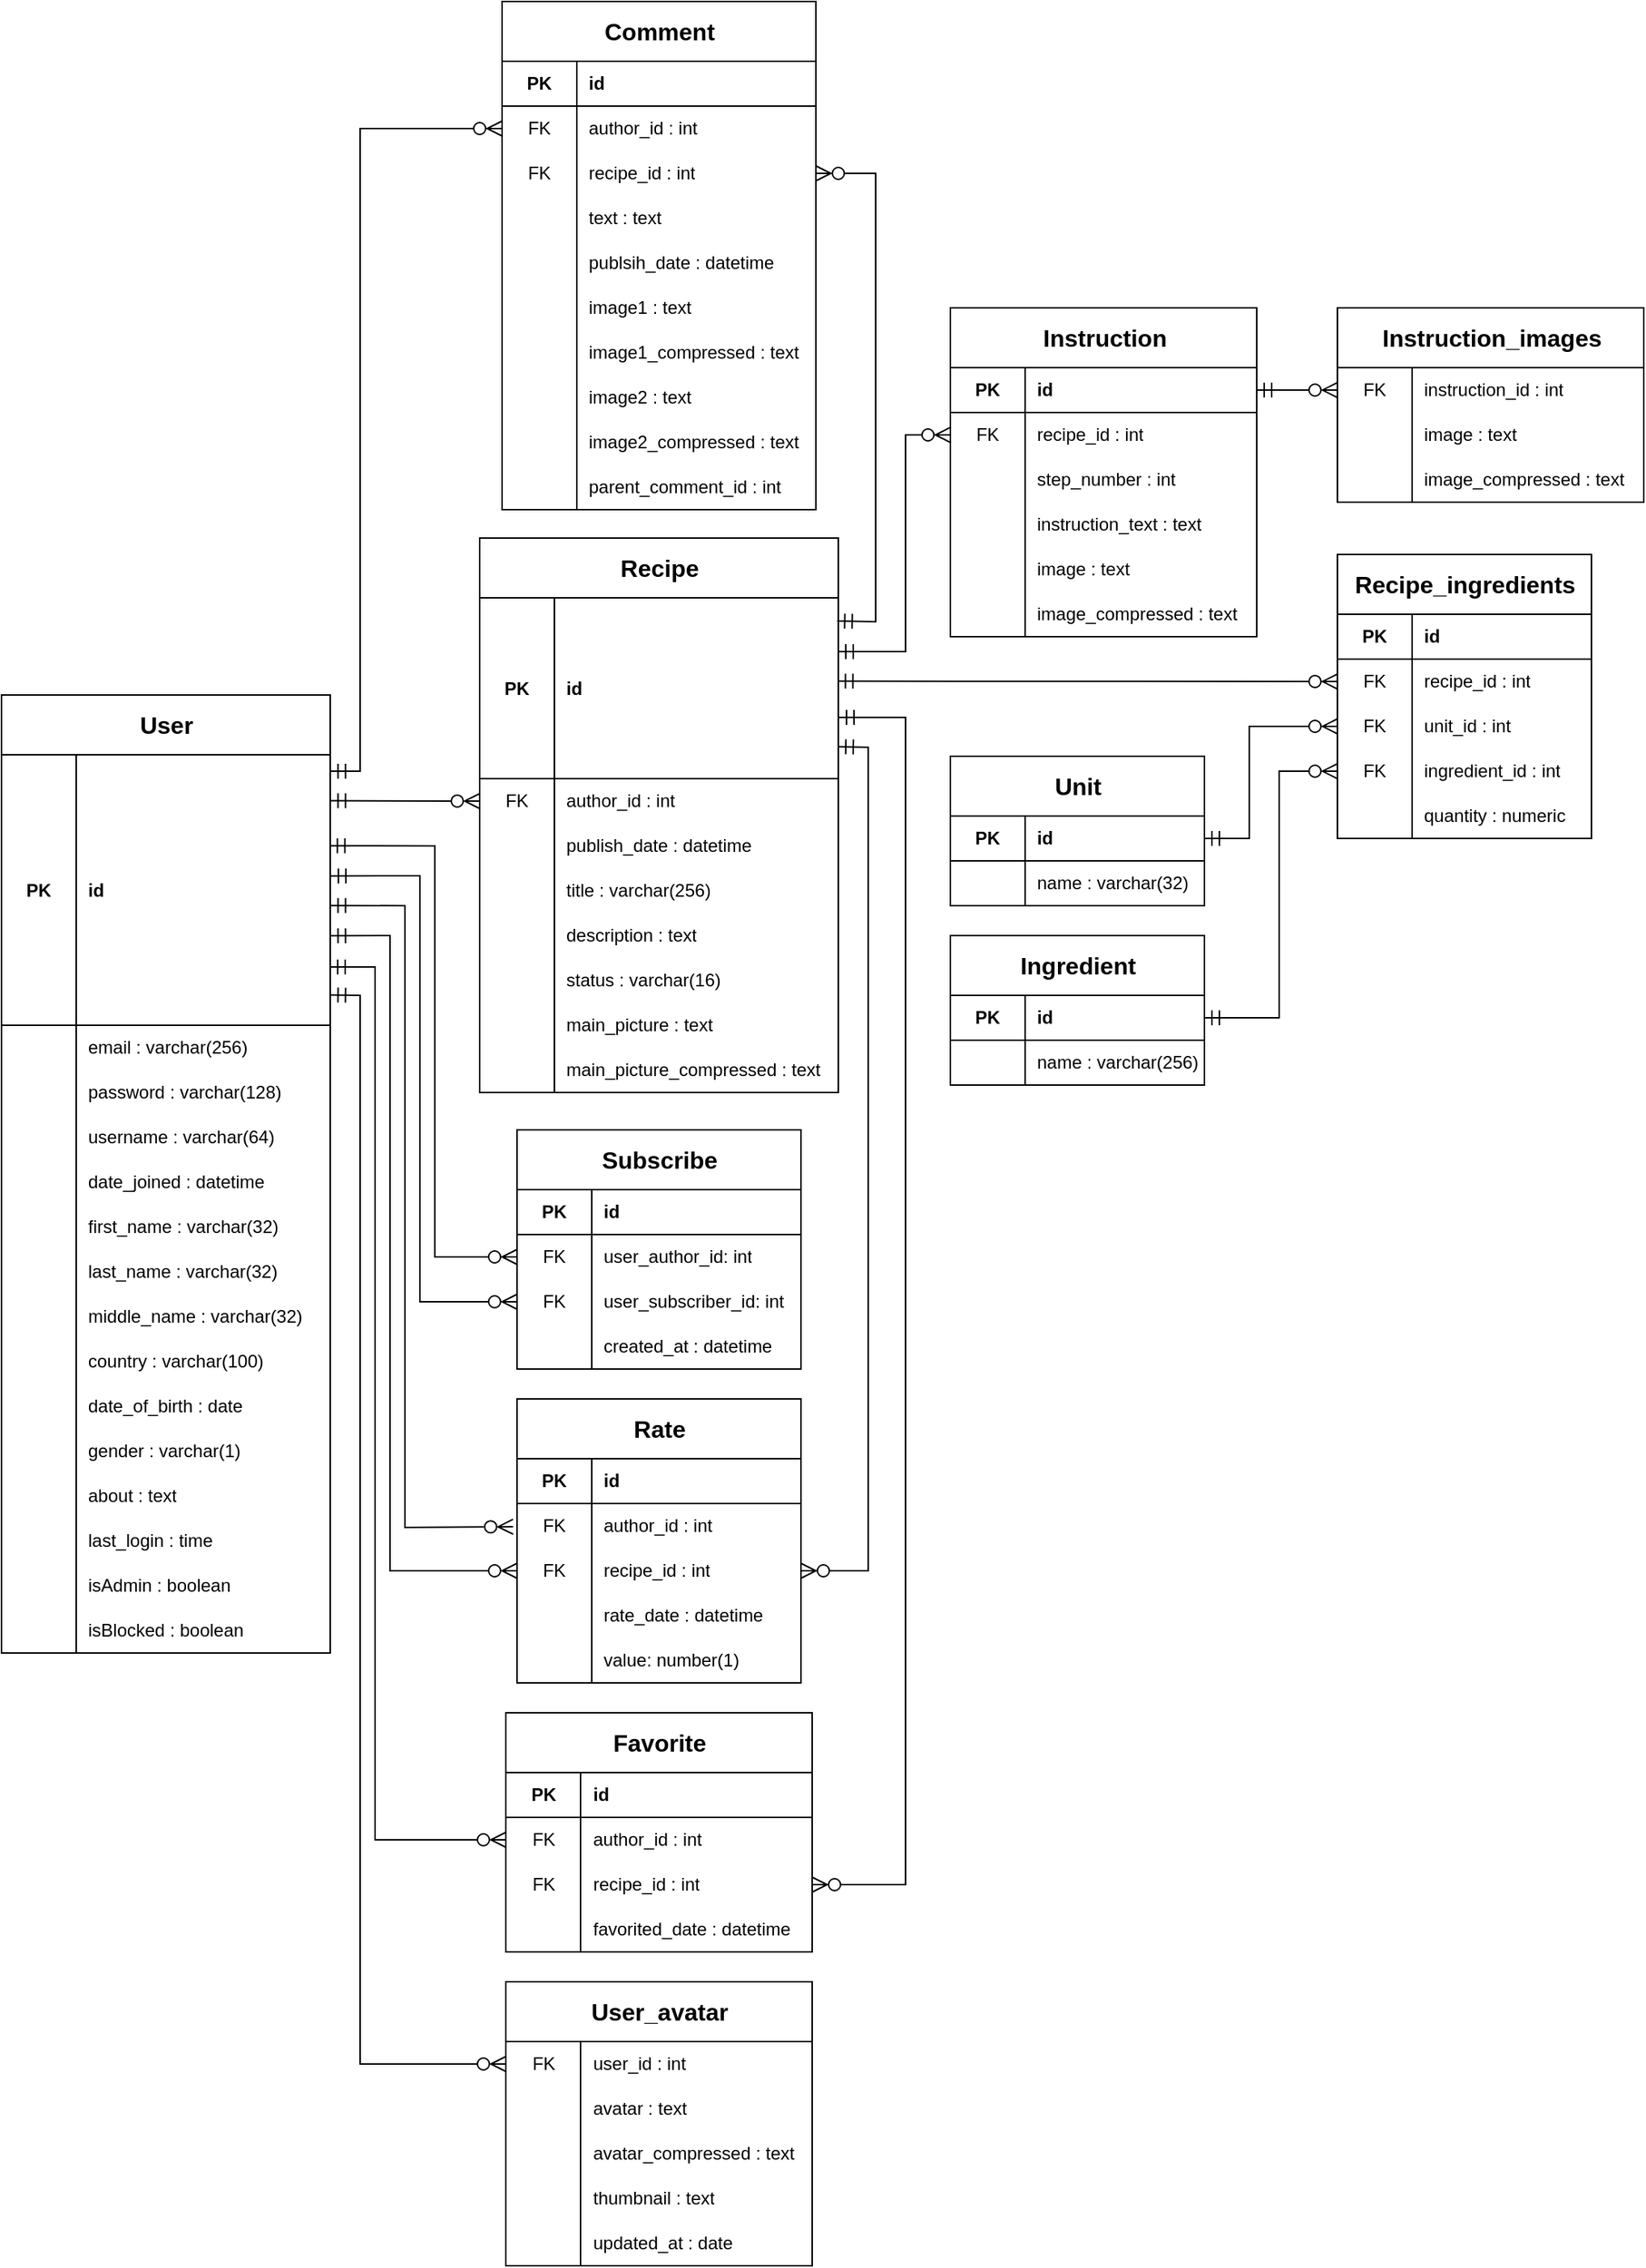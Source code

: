 <mxfile version="26.2.14">
  <diagram name="Страница — 1" id="_DSqrr9QV8Tku3tfvfb5">
    <mxGraphModel dx="1829" dy="2456" grid="1" gridSize="10" guides="1" tooltips="1" connect="1" arrows="1" fold="1" page="1" pageScale="1" pageWidth="827" pageHeight="1169" math="0" shadow="0">
      <root>
        <mxCell id="0" />
        <mxCell id="1" parent="0" />
        <mxCell id="32Xj-hZrUHEVmKvsgexR-1" value="User" style="shape=table;startSize=40;container=1;collapsible=1;childLayout=tableLayout;fixedRows=1;rowLines=0;fontStyle=1;align=center;resizeLast=1;html=1;fontSize=16;" parent="1" vertex="1">
          <mxGeometry x="30" y="339" width="220" height="641" as="geometry" />
        </mxCell>
        <mxCell id="32Xj-hZrUHEVmKvsgexR-2" value="" style="shape=tableRow;horizontal=0;startSize=0;swimlaneHead=0;swimlaneBody=0;fillColor=none;collapsible=0;dropTarget=0;points=[[0,0.5],[1,0.5]];portConstraint=eastwest;top=0;left=0;right=0;bottom=1;" parent="32Xj-hZrUHEVmKvsgexR-1" vertex="1">
          <mxGeometry y="40" width="220" height="181" as="geometry" />
        </mxCell>
        <mxCell id="32Xj-hZrUHEVmKvsgexR-3" value="PK" style="shape=partialRectangle;connectable=0;fillColor=none;top=0;left=0;bottom=0;right=0;fontStyle=1;overflow=hidden;whiteSpace=wrap;html=1;" parent="32Xj-hZrUHEVmKvsgexR-2" vertex="1">
          <mxGeometry width="50" height="181" as="geometry">
            <mxRectangle width="50" height="181" as="alternateBounds" />
          </mxGeometry>
        </mxCell>
        <mxCell id="32Xj-hZrUHEVmKvsgexR-4" value="id" style="shape=partialRectangle;connectable=0;fillColor=none;top=0;left=0;bottom=0;right=0;align=left;spacingLeft=6;fontStyle=1;overflow=hidden;whiteSpace=wrap;html=1;" parent="32Xj-hZrUHEVmKvsgexR-2" vertex="1">
          <mxGeometry x="50" width="170" height="181" as="geometry">
            <mxRectangle width="170" height="181" as="alternateBounds" />
          </mxGeometry>
        </mxCell>
        <mxCell id="32Xj-hZrUHEVmKvsgexR-5" value="" style="shape=tableRow;horizontal=0;startSize=0;swimlaneHead=0;swimlaneBody=0;fillColor=none;collapsible=0;dropTarget=0;points=[[0,0.5],[1,0.5]];portConstraint=eastwest;top=0;left=0;right=0;bottom=0;" parent="32Xj-hZrUHEVmKvsgexR-1" vertex="1">
          <mxGeometry y="221" width="220" height="30" as="geometry" />
        </mxCell>
        <mxCell id="32Xj-hZrUHEVmKvsgexR-6" value="" style="shape=partialRectangle;connectable=0;fillColor=none;top=0;left=0;bottom=0;right=0;editable=1;overflow=hidden;whiteSpace=wrap;html=1;" parent="32Xj-hZrUHEVmKvsgexR-5" vertex="1">
          <mxGeometry width="50" height="30" as="geometry">
            <mxRectangle width="50" height="30" as="alternateBounds" />
          </mxGeometry>
        </mxCell>
        <mxCell id="32Xj-hZrUHEVmKvsgexR-7" value="email : varchar(256)" style="shape=partialRectangle;connectable=0;fillColor=none;top=0;left=0;bottom=0;right=0;align=left;spacingLeft=6;overflow=hidden;whiteSpace=wrap;html=1;" parent="32Xj-hZrUHEVmKvsgexR-5" vertex="1">
          <mxGeometry x="50" width="170" height="30" as="geometry">
            <mxRectangle width="170" height="30" as="alternateBounds" />
          </mxGeometry>
        </mxCell>
        <mxCell id="32Xj-hZrUHEVmKvsgexR-8" value="" style="shape=tableRow;horizontal=0;startSize=0;swimlaneHead=0;swimlaneBody=0;fillColor=none;collapsible=0;dropTarget=0;points=[[0,0.5],[1,0.5]];portConstraint=eastwest;top=0;left=0;right=0;bottom=0;" parent="32Xj-hZrUHEVmKvsgexR-1" vertex="1">
          <mxGeometry y="251" width="220" height="30" as="geometry" />
        </mxCell>
        <mxCell id="32Xj-hZrUHEVmKvsgexR-9" value="" style="shape=partialRectangle;connectable=0;fillColor=none;top=0;left=0;bottom=0;right=0;editable=1;overflow=hidden;whiteSpace=wrap;html=1;" parent="32Xj-hZrUHEVmKvsgexR-8" vertex="1">
          <mxGeometry width="50" height="30" as="geometry">
            <mxRectangle width="50" height="30" as="alternateBounds" />
          </mxGeometry>
        </mxCell>
        <mxCell id="32Xj-hZrUHEVmKvsgexR-10" value="password : varchar(128)" style="shape=partialRectangle;connectable=0;fillColor=none;top=0;left=0;bottom=0;right=0;align=left;spacingLeft=6;overflow=hidden;whiteSpace=wrap;html=1;" parent="32Xj-hZrUHEVmKvsgexR-8" vertex="1">
          <mxGeometry x="50" width="170" height="30" as="geometry">
            <mxRectangle width="170" height="30" as="alternateBounds" />
          </mxGeometry>
        </mxCell>
        <mxCell id="KiPtW-8cEFXROFm8Dks_-1" style="shape=tableRow;horizontal=0;startSize=0;swimlaneHead=0;swimlaneBody=0;fillColor=none;collapsible=0;dropTarget=0;points=[[0,0.5],[1,0.5]];portConstraint=eastwest;top=0;left=0;right=0;bottom=0;" parent="32Xj-hZrUHEVmKvsgexR-1" vertex="1">
          <mxGeometry y="281" width="220" height="30" as="geometry" />
        </mxCell>
        <mxCell id="KiPtW-8cEFXROFm8Dks_-2" style="shape=partialRectangle;connectable=0;fillColor=none;top=0;left=0;bottom=0;right=0;editable=1;overflow=hidden;whiteSpace=wrap;html=1;" parent="KiPtW-8cEFXROFm8Dks_-1" vertex="1">
          <mxGeometry width="50" height="30" as="geometry">
            <mxRectangle width="50" height="30" as="alternateBounds" />
          </mxGeometry>
        </mxCell>
        <mxCell id="KiPtW-8cEFXROFm8Dks_-3" value="username : varchar(64)" style="shape=partialRectangle;connectable=0;fillColor=none;top=0;left=0;bottom=0;right=0;align=left;spacingLeft=6;overflow=hidden;whiteSpace=wrap;html=1;" parent="KiPtW-8cEFXROFm8Dks_-1" vertex="1">
          <mxGeometry x="50" width="170" height="30" as="geometry">
            <mxRectangle width="170" height="30" as="alternateBounds" />
          </mxGeometry>
        </mxCell>
        <mxCell id="fhmSU6OcWdDp667leem5-102" style="shape=tableRow;horizontal=0;startSize=0;swimlaneHead=0;swimlaneBody=0;fillColor=none;collapsible=0;dropTarget=0;points=[[0,0.5],[1,0.5]];portConstraint=eastwest;top=0;left=0;right=0;bottom=0;" parent="32Xj-hZrUHEVmKvsgexR-1" vertex="1">
          <mxGeometry y="311" width="220" height="30" as="geometry" />
        </mxCell>
        <mxCell id="fhmSU6OcWdDp667leem5-103" style="shape=partialRectangle;connectable=0;fillColor=none;top=0;left=0;bottom=0;right=0;editable=1;overflow=hidden;whiteSpace=wrap;html=1;" parent="fhmSU6OcWdDp667leem5-102" vertex="1">
          <mxGeometry width="50" height="30" as="geometry">
            <mxRectangle width="50" height="30" as="alternateBounds" />
          </mxGeometry>
        </mxCell>
        <mxCell id="fhmSU6OcWdDp667leem5-104" value="date_joined : datetime" style="shape=partialRectangle;connectable=0;fillColor=none;top=0;left=0;bottom=0;right=0;align=left;spacingLeft=6;overflow=hidden;whiteSpace=wrap;html=1;" parent="fhmSU6OcWdDp667leem5-102" vertex="1">
          <mxGeometry x="50" width="170" height="30" as="geometry">
            <mxRectangle width="170" height="30" as="alternateBounds" />
          </mxGeometry>
        </mxCell>
        <mxCell id="fhmSU6OcWdDp667leem5-93" style="shape=tableRow;horizontal=0;startSize=0;swimlaneHead=0;swimlaneBody=0;fillColor=none;collapsible=0;dropTarget=0;points=[[0,0.5],[1,0.5]];portConstraint=eastwest;top=0;left=0;right=0;bottom=0;" parent="32Xj-hZrUHEVmKvsgexR-1" vertex="1">
          <mxGeometry y="341" width="220" height="30" as="geometry" />
        </mxCell>
        <mxCell id="fhmSU6OcWdDp667leem5-94" style="shape=partialRectangle;connectable=0;fillColor=none;top=0;left=0;bottom=0;right=0;editable=1;overflow=hidden;whiteSpace=wrap;html=1;" parent="fhmSU6OcWdDp667leem5-93" vertex="1">
          <mxGeometry width="50" height="30" as="geometry">
            <mxRectangle width="50" height="30" as="alternateBounds" />
          </mxGeometry>
        </mxCell>
        <mxCell id="fhmSU6OcWdDp667leem5-95" value="first_name : varchar(32)" style="shape=partialRectangle;connectable=0;fillColor=none;top=0;left=0;bottom=0;right=0;align=left;spacingLeft=6;overflow=hidden;whiteSpace=wrap;html=1;" parent="fhmSU6OcWdDp667leem5-93" vertex="1">
          <mxGeometry x="50" width="170" height="30" as="geometry">
            <mxRectangle width="170" height="30" as="alternateBounds" />
          </mxGeometry>
        </mxCell>
        <mxCell id="fhmSU6OcWdDp667leem5-99" style="shape=tableRow;horizontal=0;startSize=0;swimlaneHead=0;swimlaneBody=0;fillColor=none;collapsible=0;dropTarget=0;points=[[0,0.5],[1,0.5]];portConstraint=eastwest;top=0;left=0;right=0;bottom=0;" parent="32Xj-hZrUHEVmKvsgexR-1" vertex="1">
          <mxGeometry y="371" width="220" height="30" as="geometry" />
        </mxCell>
        <mxCell id="fhmSU6OcWdDp667leem5-100" style="shape=partialRectangle;connectable=0;fillColor=none;top=0;left=0;bottom=0;right=0;editable=1;overflow=hidden;whiteSpace=wrap;html=1;" parent="fhmSU6OcWdDp667leem5-99" vertex="1">
          <mxGeometry width="50" height="30" as="geometry">
            <mxRectangle width="50" height="30" as="alternateBounds" />
          </mxGeometry>
        </mxCell>
        <mxCell id="fhmSU6OcWdDp667leem5-101" value="last_name : varchar(32)" style="shape=partialRectangle;connectable=0;fillColor=none;top=0;left=0;bottom=0;right=0;align=left;spacingLeft=6;overflow=hidden;whiteSpace=wrap;html=1;" parent="fhmSU6OcWdDp667leem5-99" vertex="1">
          <mxGeometry x="50" width="170" height="30" as="geometry">
            <mxRectangle width="170" height="30" as="alternateBounds" />
          </mxGeometry>
        </mxCell>
        <mxCell id="fhmSU6OcWdDp667leem5-96" style="shape=tableRow;horizontal=0;startSize=0;swimlaneHead=0;swimlaneBody=0;fillColor=none;collapsible=0;dropTarget=0;points=[[0,0.5],[1,0.5]];portConstraint=eastwest;top=0;left=0;right=0;bottom=0;" parent="32Xj-hZrUHEVmKvsgexR-1" vertex="1">
          <mxGeometry y="401" width="220" height="30" as="geometry" />
        </mxCell>
        <mxCell id="fhmSU6OcWdDp667leem5-97" style="shape=partialRectangle;connectable=0;fillColor=none;top=0;left=0;bottom=0;right=0;editable=1;overflow=hidden;whiteSpace=wrap;html=1;" parent="fhmSU6OcWdDp667leem5-96" vertex="1">
          <mxGeometry width="50" height="30" as="geometry">
            <mxRectangle width="50" height="30" as="alternateBounds" />
          </mxGeometry>
        </mxCell>
        <mxCell id="fhmSU6OcWdDp667leem5-98" value="middle_name : varchar(32)" style="shape=partialRectangle;connectable=0;fillColor=none;top=0;left=0;bottom=0;right=0;align=left;spacingLeft=6;overflow=hidden;whiteSpace=wrap;html=1;" parent="fhmSU6OcWdDp667leem5-96" vertex="1">
          <mxGeometry x="50" width="170" height="30" as="geometry">
            <mxRectangle width="170" height="30" as="alternateBounds" />
          </mxGeometry>
        </mxCell>
        <mxCell id="zMufSU5f1b3oLlQL8or1-1" style="shape=tableRow;horizontal=0;startSize=0;swimlaneHead=0;swimlaneBody=0;fillColor=none;collapsible=0;dropTarget=0;points=[[0,0.5],[1,0.5]];portConstraint=eastwest;top=0;left=0;right=0;bottom=0;" parent="32Xj-hZrUHEVmKvsgexR-1" vertex="1">
          <mxGeometry y="431" width="220" height="30" as="geometry" />
        </mxCell>
        <mxCell id="zMufSU5f1b3oLlQL8or1-2" style="shape=partialRectangle;connectable=0;fillColor=none;top=0;left=0;bottom=0;right=0;editable=1;overflow=hidden;whiteSpace=wrap;html=1;" parent="zMufSU5f1b3oLlQL8or1-1" vertex="1">
          <mxGeometry width="50" height="30" as="geometry">
            <mxRectangle width="50" height="30" as="alternateBounds" />
          </mxGeometry>
        </mxCell>
        <mxCell id="zMufSU5f1b3oLlQL8or1-3" value="country : varchar(100)" style="shape=partialRectangle;connectable=0;fillColor=none;top=0;left=0;bottom=0;right=0;align=left;spacingLeft=6;overflow=hidden;whiteSpace=wrap;html=1;" parent="zMufSU5f1b3oLlQL8or1-1" vertex="1">
          <mxGeometry x="50" width="170" height="30" as="geometry">
            <mxRectangle width="170" height="30" as="alternateBounds" />
          </mxGeometry>
        </mxCell>
        <mxCell id="zMufSU5f1b3oLlQL8or1-4" style="shape=tableRow;horizontal=0;startSize=0;swimlaneHead=0;swimlaneBody=0;fillColor=none;collapsible=0;dropTarget=0;points=[[0,0.5],[1,0.5]];portConstraint=eastwest;top=0;left=0;right=0;bottom=0;" parent="32Xj-hZrUHEVmKvsgexR-1" vertex="1">
          <mxGeometry y="461" width="220" height="30" as="geometry" />
        </mxCell>
        <mxCell id="zMufSU5f1b3oLlQL8or1-5" style="shape=partialRectangle;connectable=0;fillColor=none;top=0;left=0;bottom=0;right=0;editable=1;overflow=hidden;whiteSpace=wrap;html=1;" parent="zMufSU5f1b3oLlQL8or1-4" vertex="1">
          <mxGeometry width="50" height="30" as="geometry">
            <mxRectangle width="50" height="30" as="alternateBounds" />
          </mxGeometry>
        </mxCell>
        <mxCell id="zMufSU5f1b3oLlQL8or1-6" value="date_of_birth : date" style="shape=partialRectangle;connectable=0;fillColor=none;top=0;left=0;bottom=0;right=0;align=left;spacingLeft=6;overflow=hidden;whiteSpace=wrap;html=1;" parent="zMufSU5f1b3oLlQL8or1-4" vertex="1">
          <mxGeometry x="50" width="170" height="30" as="geometry">
            <mxRectangle width="170" height="30" as="alternateBounds" />
          </mxGeometry>
        </mxCell>
        <mxCell id="zMufSU5f1b3oLlQL8or1-7" style="shape=tableRow;horizontal=0;startSize=0;swimlaneHead=0;swimlaneBody=0;fillColor=none;collapsible=0;dropTarget=0;points=[[0,0.5],[1,0.5]];portConstraint=eastwest;top=0;left=0;right=0;bottom=0;" parent="32Xj-hZrUHEVmKvsgexR-1" vertex="1">
          <mxGeometry y="491" width="220" height="30" as="geometry" />
        </mxCell>
        <mxCell id="zMufSU5f1b3oLlQL8or1-8" style="shape=partialRectangle;connectable=0;fillColor=none;top=0;left=0;bottom=0;right=0;editable=1;overflow=hidden;whiteSpace=wrap;html=1;" parent="zMufSU5f1b3oLlQL8or1-7" vertex="1">
          <mxGeometry width="50" height="30" as="geometry">
            <mxRectangle width="50" height="30" as="alternateBounds" />
          </mxGeometry>
        </mxCell>
        <mxCell id="zMufSU5f1b3oLlQL8or1-9" value="gender : varchar(1)" style="shape=partialRectangle;connectable=0;fillColor=none;top=0;left=0;bottom=0;right=0;align=left;spacingLeft=6;overflow=hidden;whiteSpace=wrap;html=1;" parent="zMufSU5f1b3oLlQL8or1-7" vertex="1">
          <mxGeometry x="50" width="170" height="30" as="geometry">
            <mxRectangle width="170" height="30" as="alternateBounds" />
          </mxGeometry>
        </mxCell>
        <mxCell id="chM9xFiRlNRE3Zf8qAW1-8" style="shape=tableRow;horizontal=0;startSize=0;swimlaneHead=0;swimlaneBody=0;fillColor=none;collapsible=0;dropTarget=0;points=[[0,0.5],[1,0.5]];portConstraint=eastwest;top=0;left=0;right=0;bottom=0;" parent="32Xj-hZrUHEVmKvsgexR-1" vertex="1">
          <mxGeometry y="521" width="220" height="30" as="geometry" />
        </mxCell>
        <mxCell id="chM9xFiRlNRE3Zf8qAW1-9" style="shape=partialRectangle;connectable=0;fillColor=none;top=0;left=0;bottom=0;right=0;editable=1;overflow=hidden;whiteSpace=wrap;html=1;" parent="chM9xFiRlNRE3Zf8qAW1-8" vertex="1">
          <mxGeometry width="50" height="30" as="geometry">
            <mxRectangle width="50" height="30" as="alternateBounds" />
          </mxGeometry>
        </mxCell>
        <mxCell id="chM9xFiRlNRE3Zf8qAW1-10" value="about : text" style="shape=partialRectangle;connectable=0;fillColor=none;top=0;left=0;bottom=0;right=0;align=left;spacingLeft=6;overflow=hidden;whiteSpace=wrap;html=1;" parent="chM9xFiRlNRE3Zf8qAW1-8" vertex="1">
          <mxGeometry x="50" width="170" height="30" as="geometry">
            <mxRectangle width="170" height="30" as="alternateBounds" />
          </mxGeometry>
        </mxCell>
        <mxCell id="zMufSU5f1b3oLlQL8or1-10" style="shape=tableRow;horizontal=0;startSize=0;swimlaneHead=0;swimlaneBody=0;fillColor=none;collapsible=0;dropTarget=0;points=[[0,0.5],[1,0.5]];portConstraint=eastwest;top=0;left=0;right=0;bottom=0;" parent="32Xj-hZrUHEVmKvsgexR-1" vertex="1">
          <mxGeometry y="551" width="220" height="30" as="geometry" />
        </mxCell>
        <mxCell id="zMufSU5f1b3oLlQL8or1-11" style="shape=partialRectangle;connectable=0;fillColor=none;top=0;left=0;bottom=0;right=0;editable=1;overflow=hidden;whiteSpace=wrap;html=1;" parent="zMufSU5f1b3oLlQL8or1-10" vertex="1">
          <mxGeometry width="50" height="30" as="geometry">
            <mxRectangle width="50" height="30" as="alternateBounds" />
          </mxGeometry>
        </mxCell>
        <mxCell id="zMufSU5f1b3oLlQL8or1-12" value="last_login : time" style="shape=partialRectangle;connectable=0;fillColor=none;top=0;left=0;bottom=0;right=0;align=left;spacingLeft=6;overflow=hidden;whiteSpace=wrap;html=1;" parent="zMufSU5f1b3oLlQL8or1-10" vertex="1">
          <mxGeometry x="50" width="170" height="30" as="geometry">
            <mxRectangle width="170" height="30" as="alternateBounds" />
          </mxGeometry>
        </mxCell>
        <mxCell id="32Xj-hZrUHEVmKvsgexR-11" value="" style="shape=tableRow;horizontal=0;startSize=0;swimlaneHead=0;swimlaneBody=0;fillColor=none;collapsible=0;dropTarget=0;points=[[0,0.5],[1,0.5]];portConstraint=eastwest;top=0;left=0;right=0;bottom=0;" parent="32Xj-hZrUHEVmKvsgexR-1" vertex="1">
          <mxGeometry y="581" width="220" height="30" as="geometry" />
        </mxCell>
        <mxCell id="32Xj-hZrUHEVmKvsgexR-12" value="" style="shape=partialRectangle;connectable=0;fillColor=none;top=0;left=0;bottom=0;right=0;editable=1;overflow=hidden;whiteSpace=wrap;html=1;" parent="32Xj-hZrUHEVmKvsgexR-11" vertex="1">
          <mxGeometry width="50" height="30" as="geometry">
            <mxRectangle width="50" height="30" as="alternateBounds" />
          </mxGeometry>
        </mxCell>
        <mxCell id="32Xj-hZrUHEVmKvsgexR-13" value="isAdmin : boolean" style="shape=partialRectangle;connectable=0;fillColor=none;top=0;left=0;bottom=0;right=0;align=left;spacingLeft=6;overflow=hidden;whiteSpace=wrap;html=1;" parent="32Xj-hZrUHEVmKvsgexR-11" vertex="1">
          <mxGeometry x="50" width="170" height="30" as="geometry">
            <mxRectangle width="170" height="30" as="alternateBounds" />
          </mxGeometry>
        </mxCell>
        <mxCell id="32Xj-hZrUHEVmKvsgexR-146" style="shape=tableRow;horizontal=0;startSize=0;swimlaneHead=0;swimlaneBody=0;fillColor=none;collapsible=0;dropTarget=0;points=[[0,0.5],[1,0.5]];portConstraint=eastwest;top=0;left=0;right=0;bottom=0;" parent="32Xj-hZrUHEVmKvsgexR-1" vertex="1">
          <mxGeometry y="611" width="220" height="30" as="geometry" />
        </mxCell>
        <mxCell id="32Xj-hZrUHEVmKvsgexR-147" style="shape=partialRectangle;connectable=0;fillColor=none;top=0;left=0;bottom=0;right=0;editable=1;overflow=hidden;whiteSpace=wrap;html=1;" parent="32Xj-hZrUHEVmKvsgexR-146" vertex="1">
          <mxGeometry width="50" height="30" as="geometry">
            <mxRectangle width="50" height="30" as="alternateBounds" />
          </mxGeometry>
        </mxCell>
        <mxCell id="32Xj-hZrUHEVmKvsgexR-148" value="isBlocked : boolean" style="shape=partialRectangle;connectable=0;fillColor=none;top=0;left=0;bottom=0;right=0;align=left;spacingLeft=6;overflow=hidden;whiteSpace=wrap;html=1;" parent="32Xj-hZrUHEVmKvsgexR-146" vertex="1">
          <mxGeometry x="50" width="170" height="30" as="geometry">
            <mxRectangle width="170" height="30" as="alternateBounds" />
          </mxGeometry>
        </mxCell>
        <mxCell id="32Xj-hZrUHEVmKvsgexR-27" value="Recipe" style="shape=table;startSize=40;container=1;collapsible=1;childLayout=tableLayout;fixedRows=1;rowLines=0;fontStyle=1;align=center;resizeLast=1;html=1;fontSize=16;" parent="1" vertex="1">
          <mxGeometry x="350" y="234" width="240" height="371" as="geometry">
            <mxRectangle x="350" y="40" width="90" height="40" as="alternateBounds" />
          </mxGeometry>
        </mxCell>
        <mxCell id="32Xj-hZrUHEVmKvsgexR-28" value="" style="shape=tableRow;horizontal=0;startSize=0;swimlaneHead=0;swimlaneBody=0;fillColor=none;collapsible=0;dropTarget=0;points=[[0,0.5],[1,0.5]];portConstraint=eastwest;top=0;left=0;right=0;bottom=1;" parent="32Xj-hZrUHEVmKvsgexR-27" vertex="1">
          <mxGeometry y="40" width="240" height="121" as="geometry" />
        </mxCell>
        <mxCell id="32Xj-hZrUHEVmKvsgexR-29" value="PK" style="shape=partialRectangle;connectable=0;fillColor=none;top=0;left=0;bottom=0;right=0;fontStyle=1;overflow=hidden;whiteSpace=wrap;html=1;" parent="32Xj-hZrUHEVmKvsgexR-28" vertex="1">
          <mxGeometry width="50" height="121" as="geometry">
            <mxRectangle width="50" height="121" as="alternateBounds" />
          </mxGeometry>
        </mxCell>
        <mxCell id="32Xj-hZrUHEVmKvsgexR-30" value="id" style="shape=partialRectangle;connectable=0;fillColor=none;top=0;left=0;bottom=0;right=0;align=left;spacingLeft=6;fontStyle=1;overflow=hidden;whiteSpace=wrap;html=1;" parent="32Xj-hZrUHEVmKvsgexR-28" vertex="1">
          <mxGeometry x="50" width="190" height="121" as="geometry">
            <mxRectangle width="190" height="121" as="alternateBounds" />
          </mxGeometry>
        </mxCell>
        <mxCell id="32Xj-hZrUHEVmKvsgexR-56" style="shape=tableRow;horizontal=0;startSize=0;swimlaneHead=0;swimlaneBody=0;fillColor=none;collapsible=0;dropTarget=0;points=[[0,0.5],[1,0.5]];portConstraint=eastwest;top=0;left=0;right=0;bottom=0;" parent="32Xj-hZrUHEVmKvsgexR-27" vertex="1">
          <mxGeometry y="161" width="240" height="30" as="geometry" />
        </mxCell>
        <mxCell id="32Xj-hZrUHEVmKvsgexR-57" value="FK" style="shape=partialRectangle;connectable=0;fillColor=none;top=0;left=0;bottom=0;right=0;editable=1;overflow=hidden;whiteSpace=wrap;html=1;" parent="32Xj-hZrUHEVmKvsgexR-56" vertex="1">
          <mxGeometry width="50" height="30" as="geometry">
            <mxRectangle width="50" height="30" as="alternateBounds" />
          </mxGeometry>
        </mxCell>
        <mxCell id="32Xj-hZrUHEVmKvsgexR-58" value="author_id : int" style="shape=partialRectangle;connectable=0;fillColor=none;top=0;left=0;bottom=0;right=0;align=left;spacingLeft=6;overflow=hidden;whiteSpace=wrap;html=1;" parent="32Xj-hZrUHEVmKvsgexR-56" vertex="1">
          <mxGeometry x="50" width="190" height="30" as="geometry">
            <mxRectangle width="190" height="30" as="alternateBounds" />
          </mxGeometry>
        </mxCell>
        <mxCell id="fhmSU6OcWdDp667leem5-56" style="shape=tableRow;horizontal=0;startSize=0;swimlaneHead=0;swimlaneBody=0;fillColor=none;collapsible=0;dropTarget=0;points=[[0,0.5],[1,0.5]];portConstraint=eastwest;top=0;left=0;right=0;bottom=0;" parent="32Xj-hZrUHEVmKvsgexR-27" vertex="1">
          <mxGeometry y="191" width="240" height="30" as="geometry" />
        </mxCell>
        <mxCell id="fhmSU6OcWdDp667leem5-57" style="shape=partialRectangle;connectable=0;fillColor=none;top=0;left=0;bottom=0;right=0;editable=1;overflow=hidden;whiteSpace=wrap;html=1;" parent="fhmSU6OcWdDp667leem5-56" vertex="1">
          <mxGeometry width="50" height="30" as="geometry">
            <mxRectangle width="50" height="30" as="alternateBounds" />
          </mxGeometry>
        </mxCell>
        <mxCell id="fhmSU6OcWdDp667leem5-58" value="publish_date : datetime" style="shape=partialRectangle;connectable=0;fillColor=none;top=0;left=0;bottom=0;right=0;align=left;spacingLeft=6;overflow=hidden;whiteSpace=wrap;html=1;" parent="fhmSU6OcWdDp667leem5-56" vertex="1">
          <mxGeometry x="50" width="190" height="30" as="geometry">
            <mxRectangle width="190" height="30" as="alternateBounds" />
          </mxGeometry>
        </mxCell>
        <mxCell id="32Xj-hZrUHEVmKvsgexR-31" value="" style="shape=tableRow;horizontal=0;startSize=0;swimlaneHead=0;swimlaneBody=0;fillColor=none;collapsible=0;dropTarget=0;points=[[0,0.5],[1,0.5]];portConstraint=eastwest;top=0;left=0;right=0;bottom=0;" parent="32Xj-hZrUHEVmKvsgexR-27" vertex="1">
          <mxGeometry y="221" width="240" height="30" as="geometry" />
        </mxCell>
        <mxCell id="32Xj-hZrUHEVmKvsgexR-32" value="" style="shape=partialRectangle;connectable=0;fillColor=none;top=0;left=0;bottom=0;right=0;editable=1;overflow=hidden;whiteSpace=wrap;html=1;" parent="32Xj-hZrUHEVmKvsgexR-31" vertex="1">
          <mxGeometry width="50" height="30" as="geometry">
            <mxRectangle width="50" height="30" as="alternateBounds" />
          </mxGeometry>
        </mxCell>
        <mxCell id="32Xj-hZrUHEVmKvsgexR-33" value="title : varchar(256)" style="shape=partialRectangle;connectable=0;fillColor=none;top=0;left=0;bottom=0;right=0;align=left;spacingLeft=6;overflow=hidden;whiteSpace=wrap;html=1;" parent="32Xj-hZrUHEVmKvsgexR-31" vertex="1">
          <mxGeometry x="50" width="190" height="30" as="geometry">
            <mxRectangle width="190" height="30" as="alternateBounds" />
          </mxGeometry>
        </mxCell>
        <mxCell id="32Xj-hZrUHEVmKvsgexR-34" value="" style="shape=tableRow;horizontal=0;startSize=0;swimlaneHead=0;swimlaneBody=0;fillColor=none;collapsible=0;dropTarget=0;points=[[0,0.5],[1,0.5]];portConstraint=eastwest;top=0;left=0;right=0;bottom=0;" parent="32Xj-hZrUHEVmKvsgexR-27" vertex="1">
          <mxGeometry y="251" width="240" height="30" as="geometry" />
        </mxCell>
        <mxCell id="32Xj-hZrUHEVmKvsgexR-35" value="" style="shape=partialRectangle;connectable=0;fillColor=none;top=0;left=0;bottom=0;right=0;editable=1;overflow=hidden;whiteSpace=wrap;html=1;" parent="32Xj-hZrUHEVmKvsgexR-34" vertex="1">
          <mxGeometry width="50" height="30" as="geometry">
            <mxRectangle width="50" height="30" as="alternateBounds" />
          </mxGeometry>
        </mxCell>
        <mxCell id="32Xj-hZrUHEVmKvsgexR-36" value="description : text" style="shape=partialRectangle;connectable=0;fillColor=none;top=0;left=0;bottom=0;right=0;align=left;spacingLeft=6;overflow=hidden;whiteSpace=wrap;html=1;" parent="32Xj-hZrUHEVmKvsgexR-34" vertex="1">
          <mxGeometry x="50" width="190" height="30" as="geometry">
            <mxRectangle width="190" height="30" as="alternateBounds" />
          </mxGeometry>
        </mxCell>
        <mxCell id="32Xj-hZrUHEVmKvsgexR-61" style="shape=tableRow;horizontal=0;startSize=0;swimlaneHead=0;swimlaneBody=0;fillColor=none;collapsible=0;dropTarget=0;points=[[0,0.5],[1,0.5]];portConstraint=eastwest;top=0;left=0;right=0;bottom=0;" parent="32Xj-hZrUHEVmKvsgexR-27" vertex="1">
          <mxGeometry y="281" width="240" height="30" as="geometry" />
        </mxCell>
        <mxCell id="32Xj-hZrUHEVmKvsgexR-62" style="shape=partialRectangle;connectable=0;fillColor=none;top=0;left=0;bottom=0;right=0;editable=1;overflow=hidden;whiteSpace=wrap;html=1;" parent="32Xj-hZrUHEVmKvsgexR-61" vertex="1">
          <mxGeometry width="50" height="30" as="geometry">
            <mxRectangle width="50" height="30" as="alternateBounds" />
          </mxGeometry>
        </mxCell>
        <mxCell id="32Xj-hZrUHEVmKvsgexR-63" value="status : varchar(16)" style="shape=partialRectangle;connectable=0;fillColor=none;top=0;left=0;bottom=0;right=0;align=left;spacingLeft=6;overflow=hidden;whiteSpace=wrap;html=1;" parent="32Xj-hZrUHEVmKvsgexR-61" vertex="1">
          <mxGeometry x="50" width="190" height="30" as="geometry">
            <mxRectangle width="190" height="30" as="alternateBounds" />
          </mxGeometry>
        </mxCell>
        <mxCell id="fhmSU6OcWdDp667leem5-66" style="shape=tableRow;horizontal=0;startSize=0;swimlaneHead=0;swimlaneBody=0;fillColor=none;collapsible=0;dropTarget=0;points=[[0,0.5],[1,0.5]];portConstraint=eastwest;top=0;left=0;right=0;bottom=0;" parent="32Xj-hZrUHEVmKvsgexR-27" vertex="1">
          <mxGeometry y="311" width="240" height="30" as="geometry" />
        </mxCell>
        <mxCell id="fhmSU6OcWdDp667leem5-67" style="shape=partialRectangle;connectable=0;fillColor=none;top=0;left=0;bottom=0;right=0;editable=1;overflow=hidden;whiteSpace=wrap;html=1;" parent="fhmSU6OcWdDp667leem5-66" vertex="1">
          <mxGeometry width="50" height="30" as="geometry">
            <mxRectangle width="50" height="30" as="alternateBounds" />
          </mxGeometry>
        </mxCell>
        <mxCell id="fhmSU6OcWdDp667leem5-68" value="main_picture : text" style="shape=partialRectangle;connectable=0;fillColor=none;top=0;left=0;bottom=0;right=0;align=left;spacingLeft=6;overflow=hidden;whiteSpace=wrap;html=1;" parent="fhmSU6OcWdDp667leem5-66" vertex="1">
          <mxGeometry x="50" width="190" height="30" as="geometry">
            <mxRectangle width="190" height="30" as="alternateBounds" />
          </mxGeometry>
        </mxCell>
        <mxCell id="h9VhVvHoWXnjnzOxTvzQ-26" style="shape=tableRow;horizontal=0;startSize=0;swimlaneHead=0;swimlaneBody=0;fillColor=none;collapsible=0;dropTarget=0;points=[[0,0.5],[1,0.5]];portConstraint=eastwest;top=0;left=0;right=0;bottom=0;" parent="32Xj-hZrUHEVmKvsgexR-27" vertex="1">
          <mxGeometry y="341" width="240" height="30" as="geometry" />
        </mxCell>
        <mxCell id="h9VhVvHoWXnjnzOxTvzQ-27" style="shape=partialRectangle;connectable=0;fillColor=none;top=0;left=0;bottom=0;right=0;editable=1;overflow=hidden;whiteSpace=wrap;html=1;" parent="h9VhVvHoWXnjnzOxTvzQ-26" vertex="1">
          <mxGeometry width="50" height="30" as="geometry">
            <mxRectangle width="50" height="30" as="alternateBounds" />
          </mxGeometry>
        </mxCell>
        <mxCell id="h9VhVvHoWXnjnzOxTvzQ-28" value="main_picture_compressed : text" style="shape=partialRectangle;connectable=0;fillColor=none;top=0;left=0;bottom=0;right=0;align=left;spacingLeft=6;overflow=hidden;whiteSpace=wrap;html=1;" parent="h9VhVvHoWXnjnzOxTvzQ-26" vertex="1">
          <mxGeometry x="50" width="190" height="30" as="geometry">
            <mxRectangle width="190" height="30" as="alternateBounds" />
          </mxGeometry>
        </mxCell>
        <mxCell id="32Xj-hZrUHEVmKvsgexR-64" value="Comment" style="shape=table;startSize=40;container=1;collapsible=1;childLayout=tableLayout;fixedRows=1;rowLines=0;fontStyle=1;align=center;resizeLast=1;html=1;fontSize=16;" parent="1" vertex="1">
          <mxGeometry x="365" y="-125" width="210" height="340" as="geometry">
            <mxRectangle x="350" y="40" width="90" height="40" as="alternateBounds" />
          </mxGeometry>
        </mxCell>
        <mxCell id="32Xj-hZrUHEVmKvsgexR-65" value="" style="shape=tableRow;horizontal=0;startSize=0;swimlaneHead=0;swimlaneBody=0;fillColor=none;collapsible=0;dropTarget=0;points=[[0,0.5],[1,0.5]];portConstraint=eastwest;top=0;left=0;right=0;bottom=1;" parent="32Xj-hZrUHEVmKvsgexR-64" vertex="1">
          <mxGeometry y="40" width="210" height="30" as="geometry" />
        </mxCell>
        <mxCell id="32Xj-hZrUHEVmKvsgexR-66" value="PK" style="shape=partialRectangle;connectable=0;fillColor=none;top=0;left=0;bottom=0;right=0;fontStyle=1;overflow=hidden;whiteSpace=wrap;html=1;" parent="32Xj-hZrUHEVmKvsgexR-65" vertex="1">
          <mxGeometry width="50" height="30" as="geometry">
            <mxRectangle width="50" height="30" as="alternateBounds" />
          </mxGeometry>
        </mxCell>
        <mxCell id="32Xj-hZrUHEVmKvsgexR-67" value="id" style="shape=partialRectangle;connectable=0;fillColor=none;top=0;left=0;bottom=0;right=0;align=left;spacingLeft=6;fontStyle=1;overflow=hidden;whiteSpace=wrap;html=1;" parent="32Xj-hZrUHEVmKvsgexR-65" vertex="1">
          <mxGeometry x="50" width="160" height="30" as="geometry">
            <mxRectangle width="160" height="30" as="alternateBounds" />
          </mxGeometry>
        </mxCell>
        <mxCell id="32Xj-hZrUHEVmKvsgexR-77" style="shape=tableRow;horizontal=0;startSize=0;swimlaneHead=0;swimlaneBody=0;fillColor=none;collapsible=0;dropTarget=0;points=[[0,0.5],[1,0.5]];portConstraint=eastwest;top=0;left=0;right=0;bottom=0;" parent="32Xj-hZrUHEVmKvsgexR-64" vertex="1">
          <mxGeometry y="70" width="210" height="30" as="geometry" />
        </mxCell>
        <mxCell id="32Xj-hZrUHEVmKvsgexR-78" value="FK" style="shape=partialRectangle;connectable=0;fillColor=none;top=0;left=0;bottom=0;right=0;editable=1;overflow=hidden;whiteSpace=wrap;html=1;" parent="32Xj-hZrUHEVmKvsgexR-77" vertex="1">
          <mxGeometry width="50" height="30" as="geometry">
            <mxRectangle width="50" height="30" as="alternateBounds" />
          </mxGeometry>
        </mxCell>
        <mxCell id="32Xj-hZrUHEVmKvsgexR-79" value="author_id : int" style="shape=partialRectangle;connectable=0;fillColor=none;top=0;left=0;bottom=0;right=0;align=left;spacingLeft=6;overflow=hidden;whiteSpace=wrap;html=1;" parent="32Xj-hZrUHEVmKvsgexR-77" vertex="1">
          <mxGeometry x="50" width="160" height="30" as="geometry">
            <mxRectangle width="160" height="30" as="alternateBounds" />
          </mxGeometry>
        </mxCell>
        <mxCell id="32Xj-hZrUHEVmKvsgexR-71" value="" style="shape=tableRow;horizontal=0;startSize=0;swimlaneHead=0;swimlaneBody=0;fillColor=none;collapsible=0;dropTarget=0;points=[[0,0.5],[1,0.5]];portConstraint=eastwest;top=0;left=0;right=0;bottom=0;" parent="32Xj-hZrUHEVmKvsgexR-64" vertex="1">
          <mxGeometry y="100" width="210" height="30" as="geometry" />
        </mxCell>
        <mxCell id="32Xj-hZrUHEVmKvsgexR-72" value="FK" style="shape=partialRectangle;connectable=0;fillColor=none;top=0;left=0;bottom=0;right=0;editable=1;overflow=hidden;whiteSpace=wrap;html=1;" parent="32Xj-hZrUHEVmKvsgexR-71" vertex="1">
          <mxGeometry width="50" height="30" as="geometry">
            <mxRectangle width="50" height="30" as="alternateBounds" />
          </mxGeometry>
        </mxCell>
        <mxCell id="32Xj-hZrUHEVmKvsgexR-73" value="recipe_id : int" style="shape=partialRectangle;connectable=0;fillColor=none;top=0;left=0;bottom=0;right=0;align=left;spacingLeft=6;overflow=hidden;whiteSpace=wrap;html=1;" parent="32Xj-hZrUHEVmKvsgexR-71" vertex="1">
          <mxGeometry x="50" width="160" height="30" as="geometry">
            <mxRectangle width="160" height="30" as="alternateBounds" />
          </mxGeometry>
        </mxCell>
        <mxCell id="32Xj-hZrUHEVmKvsgexR-68" value="" style="shape=tableRow;horizontal=0;startSize=0;swimlaneHead=0;swimlaneBody=0;fillColor=none;collapsible=0;dropTarget=0;points=[[0,0.5],[1,0.5]];portConstraint=eastwest;top=0;left=0;right=0;bottom=0;" parent="32Xj-hZrUHEVmKvsgexR-64" vertex="1">
          <mxGeometry y="130" width="210" height="30" as="geometry" />
        </mxCell>
        <mxCell id="32Xj-hZrUHEVmKvsgexR-69" value="" style="shape=partialRectangle;connectable=0;fillColor=none;top=0;left=0;bottom=0;right=0;editable=1;overflow=hidden;whiteSpace=wrap;html=1;" parent="32Xj-hZrUHEVmKvsgexR-68" vertex="1">
          <mxGeometry width="50" height="30" as="geometry">
            <mxRectangle width="50" height="30" as="alternateBounds" />
          </mxGeometry>
        </mxCell>
        <mxCell id="32Xj-hZrUHEVmKvsgexR-70" value="text : text" style="shape=partialRectangle;connectable=0;fillColor=none;top=0;left=0;bottom=0;right=0;align=left;spacingLeft=6;overflow=hidden;whiteSpace=wrap;html=1;" parent="32Xj-hZrUHEVmKvsgexR-68" vertex="1">
          <mxGeometry x="50" width="160" height="30" as="geometry">
            <mxRectangle width="160" height="30" as="alternateBounds" />
          </mxGeometry>
        </mxCell>
        <mxCell id="fhmSU6OcWdDp667leem5-63" style="shape=tableRow;horizontal=0;startSize=0;swimlaneHead=0;swimlaneBody=0;fillColor=none;collapsible=0;dropTarget=0;points=[[0,0.5],[1,0.5]];portConstraint=eastwest;top=0;left=0;right=0;bottom=0;" parent="32Xj-hZrUHEVmKvsgexR-64" vertex="1">
          <mxGeometry y="160" width="210" height="30" as="geometry" />
        </mxCell>
        <mxCell id="fhmSU6OcWdDp667leem5-64" style="shape=partialRectangle;connectable=0;fillColor=none;top=0;left=0;bottom=0;right=0;editable=1;overflow=hidden;whiteSpace=wrap;html=1;" parent="fhmSU6OcWdDp667leem5-63" vertex="1">
          <mxGeometry width="50" height="30" as="geometry">
            <mxRectangle width="50" height="30" as="alternateBounds" />
          </mxGeometry>
        </mxCell>
        <mxCell id="fhmSU6OcWdDp667leem5-65" value="publsih_date : datetime" style="shape=partialRectangle;connectable=0;fillColor=none;top=0;left=0;bottom=0;right=0;align=left;spacingLeft=6;overflow=hidden;whiteSpace=wrap;html=1;" parent="fhmSU6OcWdDp667leem5-63" vertex="1">
          <mxGeometry x="50" width="160" height="30" as="geometry">
            <mxRectangle width="160" height="30" as="alternateBounds" />
          </mxGeometry>
        </mxCell>
        <mxCell id="h9VhVvHoWXnjnzOxTvzQ-32" style="shape=tableRow;horizontal=0;startSize=0;swimlaneHead=0;swimlaneBody=0;fillColor=none;collapsible=0;dropTarget=0;points=[[0,0.5],[1,0.5]];portConstraint=eastwest;top=0;left=0;right=0;bottom=0;" parent="32Xj-hZrUHEVmKvsgexR-64" vertex="1">
          <mxGeometry y="190" width="210" height="30" as="geometry" />
        </mxCell>
        <mxCell id="h9VhVvHoWXnjnzOxTvzQ-33" style="shape=partialRectangle;connectable=0;fillColor=none;top=0;left=0;bottom=0;right=0;editable=1;overflow=hidden;whiteSpace=wrap;html=1;" parent="h9VhVvHoWXnjnzOxTvzQ-32" vertex="1">
          <mxGeometry width="50" height="30" as="geometry">
            <mxRectangle width="50" height="30" as="alternateBounds" />
          </mxGeometry>
        </mxCell>
        <mxCell id="h9VhVvHoWXnjnzOxTvzQ-34" value="image1 : text" style="shape=partialRectangle;connectable=0;fillColor=none;top=0;left=0;bottom=0;right=0;align=left;spacingLeft=6;overflow=hidden;whiteSpace=wrap;html=1;" parent="h9VhVvHoWXnjnzOxTvzQ-32" vertex="1">
          <mxGeometry x="50" width="160" height="30" as="geometry">
            <mxRectangle width="160" height="30" as="alternateBounds" />
          </mxGeometry>
        </mxCell>
        <mxCell id="h9VhVvHoWXnjnzOxTvzQ-35" style="shape=tableRow;horizontal=0;startSize=0;swimlaneHead=0;swimlaneBody=0;fillColor=none;collapsible=0;dropTarget=0;points=[[0,0.5],[1,0.5]];portConstraint=eastwest;top=0;left=0;right=0;bottom=0;" parent="32Xj-hZrUHEVmKvsgexR-64" vertex="1">
          <mxGeometry y="220" width="210" height="30" as="geometry" />
        </mxCell>
        <mxCell id="h9VhVvHoWXnjnzOxTvzQ-36" style="shape=partialRectangle;connectable=0;fillColor=none;top=0;left=0;bottom=0;right=0;editable=1;overflow=hidden;whiteSpace=wrap;html=1;" parent="h9VhVvHoWXnjnzOxTvzQ-35" vertex="1">
          <mxGeometry width="50" height="30" as="geometry">
            <mxRectangle width="50" height="30" as="alternateBounds" />
          </mxGeometry>
        </mxCell>
        <mxCell id="h9VhVvHoWXnjnzOxTvzQ-37" value="image1_compressed : text" style="shape=partialRectangle;connectable=0;fillColor=none;top=0;left=0;bottom=0;right=0;align=left;spacingLeft=6;overflow=hidden;whiteSpace=wrap;html=1;" parent="h9VhVvHoWXnjnzOxTvzQ-35" vertex="1">
          <mxGeometry x="50" width="160" height="30" as="geometry">
            <mxRectangle width="160" height="30" as="alternateBounds" />
          </mxGeometry>
        </mxCell>
        <mxCell id="h9VhVvHoWXnjnzOxTvzQ-39" style="shape=tableRow;horizontal=0;startSize=0;swimlaneHead=0;swimlaneBody=0;fillColor=none;collapsible=0;dropTarget=0;points=[[0,0.5],[1,0.5]];portConstraint=eastwest;top=0;left=0;right=0;bottom=0;" parent="32Xj-hZrUHEVmKvsgexR-64" vertex="1">
          <mxGeometry y="250" width="210" height="30" as="geometry" />
        </mxCell>
        <mxCell id="h9VhVvHoWXnjnzOxTvzQ-40" style="shape=partialRectangle;connectable=0;fillColor=none;top=0;left=0;bottom=0;right=0;editable=1;overflow=hidden;whiteSpace=wrap;html=1;" parent="h9VhVvHoWXnjnzOxTvzQ-39" vertex="1">
          <mxGeometry width="50" height="30" as="geometry">
            <mxRectangle width="50" height="30" as="alternateBounds" />
          </mxGeometry>
        </mxCell>
        <mxCell id="h9VhVvHoWXnjnzOxTvzQ-41" value="image2 : text" style="shape=partialRectangle;connectable=0;fillColor=none;top=0;left=0;bottom=0;right=0;align=left;spacingLeft=6;overflow=hidden;whiteSpace=wrap;html=1;" parent="h9VhVvHoWXnjnzOxTvzQ-39" vertex="1">
          <mxGeometry x="50" width="160" height="30" as="geometry">
            <mxRectangle width="160" height="30" as="alternateBounds" />
          </mxGeometry>
        </mxCell>
        <mxCell id="h9VhVvHoWXnjnzOxTvzQ-42" style="shape=tableRow;horizontal=0;startSize=0;swimlaneHead=0;swimlaneBody=0;fillColor=none;collapsible=0;dropTarget=0;points=[[0,0.5],[1,0.5]];portConstraint=eastwest;top=0;left=0;right=0;bottom=0;" parent="32Xj-hZrUHEVmKvsgexR-64" vertex="1">
          <mxGeometry y="280" width="210" height="30" as="geometry" />
        </mxCell>
        <mxCell id="h9VhVvHoWXnjnzOxTvzQ-43" style="shape=partialRectangle;connectable=0;fillColor=none;top=0;left=0;bottom=0;right=0;editable=1;overflow=hidden;whiteSpace=wrap;html=1;" parent="h9VhVvHoWXnjnzOxTvzQ-42" vertex="1">
          <mxGeometry width="50" height="30" as="geometry">
            <mxRectangle width="50" height="30" as="alternateBounds" />
          </mxGeometry>
        </mxCell>
        <mxCell id="h9VhVvHoWXnjnzOxTvzQ-44" value="image2_compressed : text" style="shape=partialRectangle;connectable=0;fillColor=none;top=0;left=0;bottom=0;right=0;align=left;spacingLeft=6;overflow=hidden;whiteSpace=wrap;html=1;" parent="h9VhVvHoWXnjnzOxTvzQ-42" vertex="1">
          <mxGeometry x="50" width="160" height="30" as="geometry">
            <mxRectangle width="160" height="30" as="alternateBounds" />
          </mxGeometry>
        </mxCell>
        <mxCell id="h9VhVvHoWXnjnzOxTvzQ-45" style="shape=tableRow;horizontal=0;startSize=0;swimlaneHead=0;swimlaneBody=0;fillColor=none;collapsible=0;dropTarget=0;points=[[0,0.5],[1,0.5]];portConstraint=eastwest;top=0;left=0;right=0;bottom=0;" parent="32Xj-hZrUHEVmKvsgexR-64" vertex="1">
          <mxGeometry y="310" width="210" height="30" as="geometry" />
        </mxCell>
        <mxCell id="h9VhVvHoWXnjnzOxTvzQ-46" style="shape=partialRectangle;connectable=0;fillColor=none;top=0;left=0;bottom=0;right=0;editable=1;overflow=hidden;whiteSpace=wrap;html=1;" parent="h9VhVvHoWXnjnzOxTvzQ-45" vertex="1">
          <mxGeometry width="50" height="30" as="geometry">
            <mxRectangle width="50" height="30" as="alternateBounds" />
          </mxGeometry>
        </mxCell>
        <mxCell id="h9VhVvHoWXnjnzOxTvzQ-47" value="parent_comment_id : int" style="shape=partialRectangle;connectable=0;fillColor=none;top=0;left=0;bottom=0;right=0;align=left;spacingLeft=6;overflow=hidden;whiteSpace=wrap;html=1;" parent="h9VhVvHoWXnjnzOxTvzQ-45" vertex="1">
          <mxGeometry x="50" width="160" height="30" as="geometry">
            <mxRectangle width="160" height="30" as="alternateBounds" />
          </mxGeometry>
        </mxCell>
        <mxCell id="32Xj-hZrUHEVmKvsgexR-85" value="Rate" style="shape=table;startSize=40;container=1;collapsible=1;childLayout=tableLayout;fixedRows=1;rowLines=0;fontStyle=1;align=center;resizeLast=1;html=1;fontSize=16;" parent="1" vertex="1">
          <mxGeometry x="375" y="810" width="190" height="190" as="geometry">
            <mxRectangle x="350" y="40" width="90" height="40" as="alternateBounds" />
          </mxGeometry>
        </mxCell>
        <mxCell id="32Xj-hZrUHEVmKvsgexR-86" value="" style="shape=tableRow;horizontal=0;startSize=0;swimlaneHead=0;swimlaneBody=0;fillColor=none;collapsible=0;dropTarget=0;points=[[0,0.5],[1,0.5]];portConstraint=eastwest;top=0;left=0;right=0;bottom=1;" parent="32Xj-hZrUHEVmKvsgexR-85" vertex="1">
          <mxGeometry y="40" width="190" height="30" as="geometry" />
        </mxCell>
        <mxCell id="32Xj-hZrUHEVmKvsgexR-87" value="PK" style="shape=partialRectangle;connectable=0;fillColor=none;top=0;left=0;bottom=0;right=0;fontStyle=1;overflow=hidden;whiteSpace=wrap;html=1;" parent="32Xj-hZrUHEVmKvsgexR-86" vertex="1">
          <mxGeometry width="50" height="30" as="geometry">
            <mxRectangle width="50" height="30" as="alternateBounds" />
          </mxGeometry>
        </mxCell>
        <mxCell id="32Xj-hZrUHEVmKvsgexR-88" value="id" style="shape=partialRectangle;connectable=0;fillColor=none;top=0;left=0;bottom=0;right=0;align=left;spacingLeft=6;fontStyle=1;overflow=hidden;whiteSpace=wrap;html=1;" parent="32Xj-hZrUHEVmKvsgexR-86" vertex="1">
          <mxGeometry x="50" width="140" height="30" as="geometry">
            <mxRectangle width="140" height="30" as="alternateBounds" />
          </mxGeometry>
        </mxCell>
        <mxCell id="32Xj-hZrUHEVmKvsgexR-89" style="shape=tableRow;horizontal=0;startSize=0;swimlaneHead=0;swimlaneBody=0;fillColor=none;collapsible=0;dropTarget=0;points=[[0,0.5],[1,0.5]];portConstraint=eastwest;top=0;left=0;right=0;bottom=0;" parent="32Xj-hZrUHEVmKvsgexR-85" vertex="1">
          <mxGeometry y="70" width="190" height="30" as="geometry" />
        </mxCell>
        <mxCell id="32Xj-hZrUHEVmKvsgexR-90" value="FK" style="shape=partialRectangle;connectable=0;fillColor=none;top=0;left=0;bottom=0;right=0;editable=1;overflow=hidden;whiteSpace=wrap;html=1;" parent="32Xj-hZrUHEVmKvsgexR-89" vertex="1">
          <mxGeometry width="50" height="30" as="geometry">
            <mxRectangle width="50" height="30" as="alternateBounds" />
          </mxGeometry>
        </mxCell>
        <mxCell id="32Xj-hZrUHEVmKvsgexR-91" value="author_id : int" style="shape=partialRectangle;connectable=0;fillColor=none;top=0;left=0;bottom=0;right=0;align=left;spacingLeft=6;overflow=hidden;whiteSpace=wrap;html=1;" parent="32Xj-hZrUHEVmKvsgexR-89" vertex="1">
          <mxGeometry x="50" width="140" height="30" as="geometry">
            <mxRectangle width="140" height="30" as="alternateBounds" />
          </mxGeometry>
        </mxCell>
        <mxCell id="32Xj-hZrUHEVmKvsgexR-92" value="" style="shape=tableRow;horizontal=0;startSize=0;swimlaneHead=0;swimlaneBody=0;fillColor=none;collapsible=0;dropTarget=0;points=[[0,0.5],[1,0.5]];portConstraint=eastwest;top=0;left=0;right=0;bottom=0;" parent="32Xj-hZrUHEVmKvsgexR-85" vertex="1">
          <mxGeometry y="100" width="190" height="30" as="geometry" />
        </mxCell>
        <mxCell id="32Xj-hZrUHEVmKvsgexR-93" value="FK" style="shape=partialRectangle;connectable=0;fillColor=none;top=0;left=0;bottom=0;right=0;editable=1;overflow=hidden;whiteSpace=wrap;html=1;" parent="32Xj-hZrUHEVmKvsgexR-92" vertex="1">
          <mxGeometry width="50" height="30" as="geometry">
            <mxRectangle width="50" height="30" as="alternateBounds" />
          </mxGeometry>
        </mxCell>
        <mxCell id="32Xj-hZrUHEVmKvsgexR-94" value="recipe_id : int" style="shape=partialRectangle;connectable=0;fillColor=none;top=0;left=0;bottom=0;right=0;align=left;spacingLeft=6;overflow=hidden;whiteSpace=wrap;html=1;" parent="32Xj-hZrUHEVmKvsgexR-92" vertex="1">
          <mxGeometry x="50" width="140" height="30" as="geometry">
            <mxRectangle width="140" height="30" as="alternateBounds" />
          </mxGeometry>
        </mxCell>
        <mxCell id="fhmSU6OcWdDp667leem5-112" style="shape=tableRow;horizontal=0;startSize=0;swimlaneHead=0;swimlaneBody=0;fillColor=none;collapsible=0;dropTarget=0;points=[[0,0.5],[1,0.5]];portConstraint=eastwest;top=0;left=0;right=0;bottom=0;" parent="32Xj-hZrUHEVmKvsgexR-85" vertex="1">
          <mxGeometry y="130" width="190" height="30" as="geometry" />
        </mxCell>
        <mxCell id="fhmSU6OcWdDp667leem5-113" style="shape=partialRectangle;connectable=0;fillColor=none;top=0;left=0;bottom=0;right=0;editable=1;overflow=hidden;whiteSpace=wrap;html=1;" parent="fhmSU6OcWdDp667leem5-112" vertex="1">
          <mxGeometry width="50" height="30" as="geometry">
            <mxRectangle width="50" height="30" as="alternateBounds" />
          </mxGeometry>
        </mxCell>
        <mxCell id="fhmSU6OcWdDp667leem5-114" value="rate_date : datetime" style="shape=partialRectangle;connectable=0;fillColor=none;top=0;left=0;bottom=0;right=0;align=left;spacingLeft=6;overflow=hidden;whiteSpace=wrap;html=1;" parent="fhmSU6OcWdDp667leem5-112" vertex="1">
          <mxGeometry x="50" width="140" height="30" as="geometry">
            <mxRectangle width="140" height="30" as="alternateBounds" />
          </mxGeometry>
        </mxCell>
        <mxCell id="32Xj-hZrUHEVmKvsgexR-95" value="" style="shape=tableRow;horizontal=0;startSize=0;swimlaneHead=0;swimlaneBody=0;fillColor=none;collapsible=0;dropTarget=0;points=[[0,0.5],[1,0.5]];portConstraint=eastwest;top=0;left=0;right=0;bottom=0;" parent="32Xj-hZrUHEVmKvsgexR-85" vertex="1">
          <mxGeometry y="160" width="190" height="30" as="geometry" />
        </mxCell>
        <mxCell id="32Xj-hZrUHEVmKvsgexR-96" value="" style="shape=partialRectangle;connectable=0;fillColor=none;top=0;left=0;bottom=0;right=0;editable=1;overflow=hidden;whiteSpace=wrap;html=1;" parent="32Xj-hZrUHEVmKvsgexR-95" vertex="1">
          <mxGeometry width="50" height="30" as="geometry">
            <mxRectangle width="50" height="30" as="alternateBounds" />
          </mxGeometry>
        </mxCell>
        <mxCell id="32Xj-hZrUHEVmKvsgexR-97" value="value: number(1)" style="shape=partialRectangle;connectable=0;fillColor=none;top=0;left=0;bottom=0;right=0;align=left;spacingLeft=6;overflow=hidden;whiteSpace=wrap;html=1;" parent="32Xj-hZrUHEVmKvsgexR-95" vertex="1">
          <mxGeometry x="50" width="140" height="30" as="geometry">
            <mxRectangle width="140" height="30" as="alternateBounds" />
          </mxGeometry>
        </mxCell>
        <mxCell id="32Xj-hZrUHEVmKvsgexR-102" value="" style="endArrow=ERmandOne;startArrow=ERzeroToMany;endFill=0;startFill=0;html=1;verticalAlign=bottom;labelBackgroundColor=none;strokeWidth=1;startSize=8;endSize=8;rounded=0;exitX=1;exitY=0.5;exitDx=0;exitDy=0;entryX=1;entryY=0.823;entryDx=0;entryDy=0;entryPerimeter=0;" parent="1" source="32Xj-hZrUHEVmKvsgexR-92" target="32Xj-hZrUHEVmKvsgexR-28" edge="1">
          <mxGeometry width="160" relative="1" as="geometry">
            <mxPoint x="725" y="709" as="sourcePoint" />
            <mxPoint x="585" y="332" as="targetPoint" />
            <Array as="points">
              <mxPoint x="610" y="925" />
              <mxPoint x="610" y="374" />
            </Array>
          </mxGeometry>
        </mxCell>
        <mxCell id="32Xj-hZrUHEVmKvsgexR-144" value="" style="endArrow=ERmandOne;startArrow=ERzeroToMany;endFill=0;startFill=0;html=1;verticalAlign=bottom;labelBackgroundColor=none;strokeWidth=1;startSize=8;endSize=8;rounded=0;exitX=1;exitY=0.5;exitDx=0;exitDy=0;entryX=1.002;entryY=0.661;entryDx=0;entryDy=0;entryPerimeter=0;" parent="1" source="fhmSU6OcWdDp667leem5-87" target="32Xj-hZrUHEVmKvsgexR-28" edge="1">
          <mxGeometry width="160" relative="1" as="geometry">
            <mxPoint x="575" y="935" as="sourcePoint" />
            <mxPoint x="595" y="445" as="targetPoint" />
            <Array as="points">
              <mxPoint x="635" y="1135" />
              <mxPoint x="635" y="680" />
              <mxPoint x="635" y="354" />
            </Array>
          </mxGeometry>
        </mxCell>
        <mxCell id="32Xj-hZrUHEVmKvsgexR-145" value="" style="endArrow=ERmandOne;startArrow=ERzeroToMany;endFill=0;startFill=0;html=1;verticalAlign=bottom;labelBackgroundColor=none;strokeWidth=1;startSize=8;endSize=8;rounded=0;exitX=1;exitY=0.5;exitDx=0;exitDy=0;entryX=0.997;entryY=0.128;entryDx=0;entryDy=0;entryPerimeter=0;" parent="1" source="32Xj-hZrUHEVmKvsgexR-71" target="32Xj-hZrUHEVmKvsgexR-28" edge="1">
          <mxGeometry width="160" relative="1" as="geometry">
            <mxPoint x="595" y="765" as="sourcePoint" />
            <mxPoint x="595" y="444" as="targetPoint" />
            <Array as="points">
              <mxPoint x="615" y="-10" />
              <mxPoint x="615" y="290" />
            </Array>
          </mxGeometry>
        </mxCell>
        <mxCell id="fhmSU6OcWdDp667leem5-1" value="Ingredient" style="shape=table;startSize=40;container=1;collapsible=1;childLayout=tableLayout;fixedRows=1;rowLines=0;fontStyle=1;align=center;resizeLast=1;html=1;fontSize=16;" parent="1" vertex="1">
          <mxGeometry x="665" y="500" width="170" height="100" as="geometry">
            <mxRectangle x="350" y="40" width="90" height="40" as="alternateBounds" />
          </mxGeometry>
        </mxCell>
        <mxCell id="fhmSU6OcWdDp667leem5-2" value="" style="shape=tableRow;horizontal=0;startSize=0;swimlaneHead=0;swimlaneBody=0;fillColor=none;collapsible=0;dropTarget=0;points=[[0,0.5],[1,0.5]];portConstraint=eastwest;top=0;left=0;right=0;bottom=1;" parent="fhmSU6OcWdDp667leem5-1" vertex="1">
          <mxGeometry y="40" width="170" height="30" as="geometry" />
        </mxCell>
        <mxCell id="fhmSU6OcWdDp667leem5-3" value="PK" style="shape=partialRectangle;connectable=0;fillColor=none;top=0;left=0;bottom=0;right=0;fontStyle=1;overflow=hidden;whiteSpace=wrap;html=1;" parent="fhmSU6OcWdDp667leem5-2" vertex="1">
          <mxGeometry width="50" height="30" as="geometry">
            <mxRectangle width="50" height="30" as="alternateBounds" />
          </mxGeometry>
        </mxCell>
        <mxCell id="fhmSU6OcWdDp667leem5-4" value="id" style="shape=partialRectangle;connectable=0;fillColor=none;top=0;left=0;bottom=0;right=0;align=left;spacingLeft=6;fontStyle=1;overflow=hidden;whiteSpace=wrap;html=1;" parent="fhmSU6OcWdDp667leem5-2" vertex="1">
          <mxGeometry x="50" width="120" height="30" as="geometry">
            <mxRectangle width="120" height="30" as="alternateBounds" />
          </mxGeometry>
        </mxCell>
        <mxCell id="fhmSU6OcWdDp667leem5-11" value="" style="shape=tableRow;horizontal=0;startSize=0;swimlaneHead=0;swimlaneBody=0;fillColor=none;collapsible=0;dropTarget=0;points=[[0,0.5],[1,0.5]];portConstraint=eastwest;top=0;left=0;right=0;bottom=0;" parent="fhmSU6OcWdDp667leem5-1" vertex="1">
          <mxGeometry y="70" width="170" height="30" as="geometry" />
        </mxCell>
        <mxCell id="fhmSU6OcWdDp667leem5-12" value="" style="shape=partialRectangle;connectable=0;fillColor=none;top=0;left=0;bottom=0;right=0;editable=1;overflow=hidden;whiteSpace=wrap;html=1;" parent="fhmSU6OcWdDp667leem5-11" vertex="1">
          <mxGeometry width="50" height="30" as="geometry">
            <mxRectangle width="50" height="30" as="alternateBounds" />
          </mxGeometry>
        </mxCell>
        <mxCell id="fhmSU6OcWdDp667leem5-13" value="name : varchar(256)" style="shape=partialRectangle;connectable=0;fillColor=none;top=0;left=0;bottom=0;right=0;align=left;spacingLeft=6;overflow=hidden;whiteSpace=wrap;html=1;" parent="fhmSU6OcWdDp667leem5-11" vertex="1">
          <mxGeometry x="50" width="120" height="30" as="geometry">
            <mxRectangle width="120" height="30" as="alternateBounds" />
          </mxGeometry>
        </mxCell>
        <mxCell id="fhmSU6OcWdDp667leem5-14" value="Unit" style="shape=table;startSize=40;container=1;collapsible=1;childLayout=tableLayout;fixedRows=1;rowLines=0;fontStyle=1;align=center;resizeLast=1;html=1;fontSize=16;" parent="1" vertex="1">
          <mxGeometry x="665" y="380" width="170" height="100" as="geometry">
            <mxRectangle x="350" y="40" width="90" height="40" as="alternateBounds" />
          </mxGeometry>
        </mxCell>
        <mxCell id="fhmSU6OcWdDp667leem5-15" value="" style="shape=tableRow;horizontal=0;startSize=0;swimlaneHead=0;swimlaneBody=0;fillColor=none;collapsible=0;dropTarget=0;points=[[0,0.5],[1,0.5]];portConstraint=eastwest;top=0;left=0;right=0;bottom=1;" parent="fhmSU6OcWdDp667leem5-14" vertex="1">
          <mxGeometry y="40" width="170" height="30" as="geometry" />
        </mxCell>
        <mxCell id="fhmSU6OcWdDp667leem5-16" value="PK" style="shape=partialRectangle;connectable=0;fillColor=none;top=0;left=0;bottom=0;right=0;fontStyle=1;overflow=hidden;whiteSpace=wrap;html=1;" parent="fhmSU6OcWdDp667leem5-15" vertex="1">
          <mxGeometry width="50" height="30" as="geometry">
            <mxRectangle width="50" height="30" as="alternateBounds" />
          </mxGeometry>
        </mxCell>
        <mxCell id="fhmSU6OcWdDp667leem5-17" value="id" style="shape=partialRectangle;connectable=0;fillColor=none;top=0;left=0;bottom=0;right=0;align=left;spacingLeft=6;fontStyle=1;overflow=hidden;whiteSpace=wrap;html=1;" parent="fhmSU6OcWdDp667leem5-15" vertex="1">
          <mxGeometry x="50" width="120" height="30" as="geometry">
            <mxRectangle width="120" height="30" as="alternateBounds" />
          </mxGeometry>
        </mxCell>
        <mxCell id="fhmSU6OcWdDp667leem5-18" value="" style="shape=tableRow;horizontal=0;startSize=0;swimlaneHead=0;swimlaneBody=0;fillColor=none;collapsible=0;dropTarget=0;points=[[0,0.5],[1,0.5]];portConstraint=eastwest;top=0;left=0;right=0;bottom=0;" parent="fhmSU6OcWdDp667leem5-14" vertex="1">
          <mxGeometry y="70" width="170" height="30" as="geometry" />
        </mxCell>
        <mxCell id="fhmSU6OcWdDp667leem5-19" value="" style="shape=partialRectangle;connectable=0;fillColor=none;top=0;left=0;bottom=0;right=0;editable=1;overflow=hidden;whiteSpace=wrap;html=1;" parent="fhmSU6OcWdDp667leem5-18" vertex="1">
          <mxGeometry width="50" height="30" as="geometry">
            <mxRectangle width="50" height="30" as="alternateBounds" />
          </mxGeometry>
        </mxCell>
        <mxCell id="fhmSU6OcWdDp667leem5-20" value="name : varchar(32)" style="shape=partialRectangle;connectable=0;fillColor=none;top=0;left=0;bottom=0;right=0;align=left;spacingLeft=6;overflow=hidden;whiteSpace=wrap;html=1;" parent="fhmSU6OcWdDp667leem5-18" vertex="1">
          <mxGeometry x="50" width="120" height="30" as="geometry">
            <mxRectangle width="120" height="30" as="alternateBounds" />
          </mxGeometry>
        </mxCell>
        <mxCell id="fhmSU6OcWdDp667leem5-21" value="Recipe_ingredients" style="shape=table;startSize=40;container=1;collapsible=1;childLayout=tableLayout;fixedRows=1;rowLines=0;fontStyle=1;align=center;resizeLast=1;html=1;fontSize=16;" parent="1" vertex="1">
          <mxGeometry x="924" y="245" width="170" height="190" as="geometry">
            <mxRectangle x="350" y="40" width="90" height="40" as="alternateBounds" />
          </mxGeometry>
        </mxCell>
        <mxCell id="fhmSU6OcWdDp667leem5-22" value="" style="shape=tableRow;horizontal=0;startSize=0;swimlaneHead=0;swimlaneBody=0;fillColor=none;collapsible=0;dropTarget=0;points=[[0,0.5],[1,0.5]];portConstraint=eastwest;top=0;left=0;right=0;bottom=1;" parent="fhmSU6OcWdDp667leem5-21" vertex="1">
          <mxGeometry y="40" width="170" height="30" as="geometry" />
        </mxCell>
        <mxCell id="fhmSU6OcWdDp667leem5-23" value="PK" style="shape=partialRectangle;connectable=0;fillColor=none;top=0;left=0;bottom=0;right=0;fontStyle=1;overflow=hidden;whiteSpace=wrap;html=1;" parent="fhmSU6OcWdDp667leem5-22" vertex="1">
          <mxGeometry width="50" height="30" as="geometry">
            <mxRectangle width="50" height="30" as="alternateBounds" />
          </mxGeometry>
        </mxCell>
        <mxCell id="fhmSU6OcWdDp667leem5-24" value="id" style="shape=partialRectangle;connectable=0;fillColor=none;top=0;left=0;bottom=0;right=0;align=left;spacingLeft=6;fontStyle=1;overflow=hidden;whiteSpace=wrap;html=1;" parent="fhmSU6OcWdDp667leem5-22" vertex="1">
          <mxGeometry x="50" width="120" height="30" as="geometry">
            <mxRectangle width="120" height="30" as="alternateBounds" />
          </mxGeometry>
        </mxCell>
        <mxCell id="fhmSU6OcWdDp667leem5-25" value="" style="shape=tableRow;horizontal=0;startSize=0;swimlaneHead=0;swimlaneBody=0;fillColor=none;collapsible=0;dropTarget=0;points=[[0,0.5],[1,0.5]];portConstraint=eastwest;top=0;left=0;right=0;bottom=0;" parent="fhmSU6OcWdDp667leem5-21" vertex="1">
          <mxGeometry y="70" width="170" height="30" as="geometry" />
        </mxCell>
        <mxCell id="fhmSU6OcWdDp667leem5-26" value="FK" style="shape=partialRectangle;connectable=0;fillColor=none;top=0;left=0;bottom=0;right=0;editable=1;overflow=hidden;whiteSpace=wrap;html=1;" parent="fhmSU6OcWdDp667leem5-25" vertex="1">
          <mxGeometry width="50" height="30" as="geometry">
            <mxRectangle width="50" height="30" as="alternateBounds" />
          </mxGeometry>
        </mxCell>
        <mxCell id="fhmSU6OcWdDp667leem5-27" value="recipe_id : int" style="shape=partialRectangle;connectable=0;fillColor=none;top=0;left=0;bottom=0;right=0;align=left;spacingLeft=6;overflow=hidden;whiteSpace=wrap;html=1;" parent="fhmSU6OcWdDp667leem5-25" vertex="1">
          <mxGeometry x="50" width="120" height="30" as="geometry">
            <mxRectangle width="120" height="30" as="alternateBounds" />
          </mxGeometry>
        </mxCell>
        <mxCell id="fhmSU6OcWdDp667leem5-28" style="shape=tableRow;horizontal=0;startSize=0;swimlaneHead=0;swimlaneBody=0;fillColor=none;collapsible=0;dropTarget=0;points=[[0,0.5],[1,0.5]];portConstraint=eastwest;top=0;left=0;right=0;bottom=0;" parent="fhmSU6OcWdDp667leem5-21" vertex="1">
          <mxGeometry y="100" width="170" height="30" as="geometry" />
        </mxCell>
        <mxCell id="fhmSU6OcWdDp667leem5-29" value="FK" style="shape=partialRectangle;connectable=0;fillColor=none;top=0;left=0;bottom=0;right=0;editable=1;overflow=hidden;whiteSpace=wrap;html=1;" parent="fhmSU6OcWdDp667leem5-28" vertex="1">
          <mxGeometry width="50" height="30" as="geometry">
            <mxRectangle width="50" height="30" as="alternateBounds" />
          </mxGeometry>
        </mxCell>
        <mxCell id="fhmSU6OcWdDp667leem5-30" value="unit_id : int" style="shape=partialRectangle;connectable=0;fillColor=none;top=0;left=0;bottom=0;right=0;align=left;spacingLeft=6;overflow=hidden;whiteSpace=wrap;html=1;" parent="fhmSU6OcWdDp667leem5-28" vertex="1">
          <mxGeometry x="50" width="120" height="30" as="geometry">
            <mxRectangle width="120" height="30" as="alternateBounds" />
          </mxGeometry>
        </mxCell>
        <mxCell id="fhmSU6OcWdDp667leem5-71" style="shape=tableRow;horizontal=0;startSize=0;swimlaneHead=0;swimlaneBody=0;fillColor=none;collapsible=0;dropTarget=0;points=[[0,0.5],[1,0.5]];portConstraint=eastwest;top=0;left=0;right=0;bottom=0;" parent="fhmSU6OcWdDp667leem5-21" vertex="1">
          <mxGeometry y="130" width="170" height="30" as="geometry" />
        </mxCell>
        <mxCell id="fhmSU6OcWdDp667leem5-72" value="FK" style="shape=partialRectangle;connectable=0;fillColor=none;top=0;left=0;bottom=0;right=0;editable=1;overflow=hidden;whiteSpace=wrap;html=1;" parent="fhmSU6OcWdDp667leem5-71" vertex="1">
          <mxGeometry width="50" height="30" as="geometry">
            <mxRectangle width="50" height="30" as="alternateBounds" />
          </mxGeometry>
        </mxCell>
        <mxCell id="fhmSU6OcWdDp667leem5-73" value="ingredient_id : int" style="shape=partialRectangle;connectable=0;fillColor=none;top=0;left=0;bottom=0;right=0;align=left;spacingLeft=6;overflow=hidden;whiteSpace=wrap;html=1;" parent="fhmSU6OcWdDp667leem5-71" vertex="1">
          <mxGeometry x="50" width="120" height="30" as="geometry">
            <mxRectangle width="120" height="30" as="alternateBounds" />
          </mxGeometry>
        </mxCell>
        <mxCell id="fhmSU6OcWdDp667leem5-31" style="shape=tableRow;horizontal=0;startSize=0;swimlaneHead=0;swimlaneBody=0;fillColor=none;collapsible=0;dropTarget=0;points=[[0,0.5],[1,0.5]];portConstraint=eastwest;top=0;left=0;right=0;bottom=0;" parent="fhmSU6OcWdDp667leem5-21" vertex="1">
          <mxGeometry y="160" width="170" height="30" as="geometry" />
        </mxCell>
        <mxCell id="fhmSU6OcWdDp667leem5-32" style="shape=partialRectangle;connectable=0;fillColor=none;top=0;left=0;bottom=0;right=0;editable=1;overflow=hidden;whiteSpace=wrap;html=1;" parent="fhmSU6OcWdDp667leem5-31" vertex="1">
          <mxGeometry width="50" height="30" as="geometry">
            <mxRectangle width="50" height="30" as="alternateBounds" />
          </mxGeometry>
        </mxCell>
        <mxCell id="fhmSU6OcWdDp667leem5-33" value="quantity : numeric" style="shape=partialRectangle;connectable=0;fillColor=none;top=0;left=0;bottom=0;right=0;align=left;spacingLeft=6;overflow=hidden;whiteSpace=wrap;html=1;" parent="fhmSU6OcWdDp667leem5-31" vertex="1">
          <mxGeometry x="50" width="120" height="30" as="geometry">
            <mxRectangle width="120" height="30" as="alternateBounds" />
          </mxGeometry>
        </mxCell>
        <mxCell id="fhmSU6OcWdDp667leem5-34" value="&lt;div&gt;&lt;span style=&quot;white-space: pre;&quot;&gt;Instruction&lt;/span&gt;&lt;/div&gt;" style="shape=table;startSize=40;container=1;collapsible=1;childLayout=tableLayout;fixedRows=1;rowLines=0;fontStyle=1;align=center;resizeLast=1;html=1;fontSize=16;" parent="1" vertex="1">
          <mxGeometry x="665" y="80" width="205" height="220" as="geometry">
            <mxRectangle x="350" y="40" width="90" height="40" as="alternateBounds" />
          </mxGeometry>
        </mxCell>
        <mxCell id="fhmSU6OcWdDp667leem5-35" value="" style="shape=tableRow;horizontal=0;startSize=0;swimlaneHead=0;swimlaneBody=0;fillColor=none;collapsible=0;dropTarget=0;points=[[0,0.5],[1,0.5]];portConstraint=eastwest;top=0;left=0;right=0;bottom=1;" parent="fhmSU6OcWdDp667leem5-34" vertex="1">
          <mxGeometry y="40" width="205" height="30" as="geometry" />
        </mxCell>
        <mxCell id="fhmSU6OcWdDp667leem5-36" value="PK" style="shape=partialRectangle;connectable=0;fillColor=none;top=0;left=0;bottom=0;right=0;fontStyle=1;overflow=hidden;whiteSpace=wrap;html=1;" parent="fhmSU6OcWdDp667leem5-35" vertex="1">
          <mxGeometry width="50" height="30" as="geometry">
            <mxRectangle width="50" height="30" as="alternateBounds" />
          </mxGeometry>
        </mxCell>
        <mxCell id="fhmSU6OcWdDp667leem5-37" value="id" style="shape=partialRectangle;connectable=0;fillColor=none;top=0;left=0;bottom=0;right=0;align=left;spacingLeft=6;fontStyle=1;overflow=hidden;whiteSpace=wrap;html=1;" parent="fhmSU6OcWdDp667leem5-35" vertex="1">
          <mxGeometry x="50" width="155" height="30" as="geometry">
            <mxRectangle width="155" height="30" as="alternateBounds" />
          </mxGeometry>
        </mxCell>
        <mxCell id="fhmSU6OcWdDp667leem5-38" value="" style="shape=tableRow;horizontal=0;startSize=0;swimlaneHead=0;swimlaneBody=0;fillColor=none;collapsible=0;dropTarget=0;points=[[0,0.5],[1,0.5]];portConstraint=eastwest;top=0;left=0;right=0;bottom=0;" parent="fhmSU6OcWdDp667leem5-34" vertex="1">
          <mxGeometry y="70" width="205" height="30" as="geometry" />
        </mxCell>
        <mxCell id="fhmSU6OcWdDp667leem5-39" value="FK" style="shape=partialRectangle;connectable=0;fillColor=none;top=0;left=0;bottom=0;right=0;editable=1;overflow=hidden;whiteSpace=wrap;html=1;" parent="fhmSU6OcWdDp667leem5-38" vertex="1">
          <mxGeometry width="50" height="30" as="geometry">
            <mxRectangle width="50" height="30" as="alternateBounds" />
          </mxGeometry>
        </mxCell>
        <mxCell id="fhmSU6OcWdDp667leem5-40" value="recipe_id : int" style="shape=partialRectangle;connectable=0;fillColor=none;top=0;left=0;bottom=0;right=0;align=left;spacingLeft=6;overflow=hidden;whiteSpace=wrap;html=1;" parent="fhmSU6OcWdDp667leem5-38" vertex="1">
          <mxGeometry x="50" width="155" height="30" as="geometry">
            <mxRectangle width="155" height="30" as="alternateBounds" />
          </mxGeometry>
        </mxCell>
        <mxCell id="fhmSU6OcWdDp667leem5-41" style="shape=tableRow;horizontal=0;startSize=0;swimlaneHead=0;swimlaneBody=0;fillColor=none;collapsible=0;dropTarget=0;points=[[0,0.5],[1,0.5]];portConstraint=eastwest;top=0;left=0;right=0;bottom=0;" parent="fhmSU6OcWdDp667leem5-34" vertex="1">
          <mxGeometry y="100" width="205" height="30" as="geometry" />
        </mxCell>
        <mxCell id="fhmSU6OcWdDp667leem5-42" value="" style="shape=partialRectangle;connectable=0;fillColor=none;top=0;left=0;bottom=0;right=0;editable=1;overflow=hidden;whiteSpace=wrap;html=1;" parent="fhmSU6OcWdDp667leem5-41" vertex="1">
          <mxGeometry width="50" height="30" as="geometry">
            <mxRectangle width="50" height="30" as="alternateBounds" />
          </mxGeometry>
        </mxCell>
        <mxCell id="fhmSU6OcWdDp667leem5-43" value="step_number : int" style="shape=partialRectangle;connectable=0;fillColor=none;top=0;left=0;bottom=0;right=0;align=left;spacingLeft=6;overflow=hidden;whiteSpace=wrap;html=1;" parent="fhmSU6OcWdDp667leem5-41" vertex="1">
          <mxGeometry x="50" width="155" height="30" as="geometry">
            <mxRectangle width="155" height="30" as="alternateBounds" />
          </mxGeometry>
        </mxCell>
        <mxCell id="fhmSU6OcWdDp667leem5-44" style="shape=tableRow;horizontal=0;startSize=0;swimlaneHead=0;swimlaneBody=0;fillColor=none;collapsible=0;dropTarget=0;points=[[0,0.5],[1,0.5]];portConstraint=eastwest;top=0;left=0;right=0;bottom=0;" parent="fhmSU6OcWdDp667leem5-34" vertex="1">
          <mxGeometry y="130" width="205" height="30" as="geometry" />
        </mxCell>
        <mxCell id="fhmSU6OcWdDp667leem5-45" style="shape=partialRectangle;connectable=0;fillColor=none;top=0;left=0;bottom=0;right=0;editable=1;overflow=hidden;whiteSpace=wrap;html=1;" parent="fhmSU6OcWdDp667leem5-44" vertex="1">
          <mxGeometry width="50" height="30" as="geometry">
            <mxRectangle width="50" height="30" as="alternateBounds" />
          </mxGeometry>
        </mxCell>
        <mxCell id="fhmSU6OcWdDp667leem5-46" value="instruction_text : text" style="shape=partialRectangle;connectable=0;fillColor=none;top=0;left=0;bottom=0;right=0;align=left;spacingLeft=6;overflow=hidden;whiteSpace=wrap;html=1;" parent="fhmSU6OcWdDp667leem5-44" vertex="1">
          <mxGeometry x="50" width="155" height="30" as="geometry">
            <mxRectangle width="155" height="30" as="alternateBounds" />
          </mxGeometry>
        </mxCell>
        <mxCell id="fhmSU6OcWdDp667leem5-47" style="shape=tableRow;horizontal=0;startSize=0;swimlaneHead=0;swimlaneBody=0;fillColor=none;collapsible=0;dropTarget=0;points=[[0,0.5],[1,0.5]];portConstraint=eastwest;top=0;left=0;right=0;bottom=0;" parent="fhmSU6OcWdDp667leem5-34" vertex="1">
          <mxGeometry y="160" width="205" height="30" as="geometry" />
        </mxCell>
        <mxCell id="fhmSU6OcWdDp667leem5-48" style="shape=partialRectangle;connectable=0;fillColor=none;top=0;left=0;bottom=0;right=0;editable=1;overflow=hidden;whiteSpace=wrap;html=1;" parent="fhmSU6OcWdDp667leem5-47" vertex="1">
          <mxGeometry width="50" height="30" as="geometry">
            <mxRectangle width="50" height="30" as="alternateBounds" />
          </mxGeometry>
        </mxCell>
        <mxCell id="fhmSU6OcWdDp667leem5-49" value="image : text" style="shape=partialRectangle;connectable=0;fillColor=none;top=0;left=0;bottom=0;right=0;align=left;spacingLeft=6;overflow=hidden;whiteSpace=wrap;html=1;" parent="fhmSU6OcWdDp667leem5-47" vertex="1">
          <mxGeometry x="50" width="155" height="30" as="geometry">
            <mxRectangle width="155" height="30" as="alternateBounds" />
          </mxGeometry>
        </mxCell>
        <mxCell id="h9VhVvHoWXnjnzOxTvzQ-29" style="shape=tableRow;horizontal=0;startSize=0;swimlaneHead=0;swimlaneBody=0;fillColor=none;collapsible=0;dropTarget=0;points=[[0,0.5],[1,0.5]];portConstraint=eastwest;top=0;left=0;right=0;bottom=0;" parent="fhmSU6OcWdDp667leem5-34" vertex="1">
          <mxGeometry y="190" width="205" height="30" as="geometry" />
        </mxCell>
        <mxCell id="h9VhVvHoWXnjnzOxTvzQ-30" style="shape=partialRectangle;connectable=0;fillColor=none;top=0;left=0;bottom=0;right=0;editable=1;overflow=hidden;whiteSpace=wrap;html=1;" parent="h9VhVvHoWXnjnzOxTvzQ-29" vertex="1">
          <mxGeometry width="50" height="30" as="geometry">
            <mxRectangle width="50" height="30" as="alternateBounds" />
          </mxGeometry>
        </mxCell>
        <mxCell id="h9VhVvHoWXnjnzOxTvzQ-31" value="image_compressed : text" style="shape=partialRectangle;connectable=0;fillColor=none;top=0;left=0;bottom=0;right=0;align=left;spacingLeft=6;overflow=hidden;whiteSpace=wrap;html=1;" parent="h9VhVvHoWXnjnzOxTvzQ-29" vertex="1">
          <mxGeometry x="50" width="155" height="30" as="geometry">
            <mxRectangle width="155" height="30" as="alternateBounds" />
          </mxGeometry>
        </mxCell>
        <mxCell id="fhmSU6OcWdDp667leem5-69" value="" style="endArrow=ERmandOne;startArrow=ERzeroToMany;endFill=0;startFill=0;html=1;verticalAlign=bottom;labelBackgroundColor=none;strokeWidth=1;startSize=8;endSize=8;rounded=0;exitX=0;exitY=0.5;exitDx=0;exitDy=0;entryX=0.999;entryY=0.461;entryDx=0;entryDy=0;entryPerimeter=0;" parent="1" source="fhmSU6OcWdDp667leem5-25" target="32Xj-hZrUHEVmKvsgexR-28" edge="1">
          <mxGeometry width="160" relative="1" as="geometry">
            <mxPoint x="595" y="165" as="sourcePoint" />
            <mxPoint x="595" y="320" as="targetPoint" />
            <Array as="points" />
          </mxGeometry>
        </mxCell>
        <mxCell id="fhmSU6OcWdDp667leem5-70" value="" style="endArrow=ERmandOne;startArrow=ERzeroToMany;endFill=0;startFill=0;html=1;verticalAlign=bottom;labelBackgroundColor=none;strokeWidth=1;startSize=8;endSize=8;rounded=0;exitX=0;exitY=0.5;exitDx=0;exitDy=0;entryX=1;entryY=0.5;entryDx=0;entryDy=0;" parent="1" source="fhmSU6OcWdDp667leem5-28" target="fhmSU6OcWdDp667leem5-15" edge="1">
          <mxGeometry width="160" relative="1" as="geometry">
            <mxPoint x="925" y="370" as="sourcePoint" />
            <mxPoint x="865" y="490" as="targetPoint" />
            <Array as="points">
              <mxPoint x="865" y="360" />
              <mxPoint x="865" y="370" />
              <mxPoint x="865" y="435" />
            </Array>
          </mxGeometry>
        </mxCell>
        <mxCell id="fhmSU6OcWdDp667leem5-74" value="" style="endArrow=ERmandOne;startArrow=ERzeroToMany;endFill=0;startFill=0;html=1;verticalAlign=bottom;labelBackgroundColor=none;strokeWidth=1;startSize=8;endSize=8;rounded=0;exitX=0;exitY=0.5;exitDx=0;exitDy=0;entryX=1;entryY=0.5;entryDx=0;entryDy=0;" parent="1" source="fhmSU6OcWdDp667leem5-71" target="fhmSU6OcWdDp667leem5-2" edge="1">
          <mxGeometry width="160" relative="1" as="geometry">
            <mxPoint x="934" y="380" as="sourcePoint" />
            <mxPoint x="845" y="445" as="targetPoint" />
            <Array as="points">
              <mxPoint x="885" y="390" />
              <mxPoint x="885" y="555" />
            </Array>
          </mxGeometry>
        </mxCell>
        <mxCell id="fhmSU6OcWdDp667leem5-75" value="" style="endArrow=ERmandOne;startArrow=ERzeroToMany;endFill=0;startFill=0;html=1;verticalAlign=bottom;labelBackgroundColor=none;strokeWidth=1;startSize=8;endSize=8;rounded=0;exitX=0;exitY=0.5;exitDx=0;exitDy=0;entryX=1;entryY=0.298;entryDx=0;entryDy=0;entryPerimeter=0;" parent="1" source="fhmSU6OcWdDp667leem5-38" target="32Xj-hZrUHEVmKvsgexR-28" edge="1">
          <mxGeometry width="160" relative="1" as="geometry">
            <mxPoint x="595" y="165" as="sourcePoint" />
            <mxPoint x="595" y="320" as="targetPoint" />
            <Array as="points">
              <mxPoint x="635" y="165" />
              <mxPoint x="635" y="310" />
            </Array>
          </mxGeometry>
        </mxCell>
        <mxCell id="fhmSU6OcWdDp667leem5-80" value="Favorite" style="shape=table;startSize=40;container=1;collapsible=1;childLayout=tableLayout;fixedRows=1;rowLines=0;fontStyle=1;align=center;resizeLast=1;html=1;fontSize=16;" parent="1" vertex="1">
          <mxGeometry x="367.5" y="1020" width="205" height="160" as="geometry">
            <mxRectangle x="350" y="40" width="90" height="40" as="alternateBounds" />
          </mxGeometry>
        </mxCell>
        <mxCell id="fhmSU6OcWdDp667leem5-81" value="" style="shape=tableRow;horizontal=0;startSize=0;swimlaneHead=0;swimlaneBody=0;fillColor=none;collapsible=0;dropTarget=0;points=[[0,0.5],[1,0.5]];portConstraint=eastwest;top=0;left=0;right=0;bottom=1;" parent="fhmSU6OcWdDp667leem5-80" vertex="1">
          <mxGeometry y="40" width="205" height="30" as="geometry" />
        </mxCell>
        <mxCell id="fhmSU6OcWdDp667leem5-82" value="PK" style="shape=partialRectangle;connectable=0;fillColor=none;top=0;left=0;bottom=0;right=0;fontStyle=1;overflow=hidden;whiteSpace=wrap;html=1;" parent="fhmSU6OcWdDp667leem5-81" vertex="1">
          <mxGeometry width="50" height="30" as="geometry">
            <mxRectangle width="50" height="30" as="alternateBounds" />
          </mxGeometry>
        </mxCell>
        <mxCell id="fhmSU6OcWdDp667leem5-83" value="id" style="shape=partialRectangle;connectable=0;fillColor=none;top=0;left=0;bottom=0;right=0;align=left;spacingLeft=6;fontStyle=1;overflow=hidden;whiteSpace=wrap;html=1;" parent="fhmSU6OcWdDp667leem5-81" vertex="1">
          <mxGeometry x="50" width="155" height="30" as="geometry">
            <mxRectangle width="155" height="30" as="alternateBounds" />
          </mxGeometry>
        </mxCell>
        <mxCell id="fhmSU6OcWdDp667leem5-84" style="shape=tableRow;horizontal=0;startSize=0;swimlaneHead=0;swimlaneBody=0;fillColor=none;collapsible=0;dropTarget=0;points=[[0,0.5],[1,0.5]];portConstraint=eastwest;top=0;left=0;right=0;bottom=0;" parent="fhmSU6OcWdDp667leem5-80" vertex="1">
          <mxGeometry y="70" width="205" height="30" as="geometry" />
        </mxCell>
        <mxCell id="fhmSU6OcWdDp667leem5-85" value="FK" style="shape=partialRectangle;connectable=0;fillColor=none;top=0;left=0;bottom=0;right=0;editable=1;overflow=hidden;whiteSpace=wrap;html=1;" parent="fhmSU6OcWdDp667leem5-84" vertex="1">
          <mxGeometry width="50" height="30" as="geometry">
            <mxRectangle width="50" height="30" as="alternateBounds" />
          </mxGeometry>
        </mxCell>
        <mxCell id="fhmSU6OcWdDp667leem5-86" value="author_id : int" style="shape=partialRectangle;connectable=0;fillColor=none;top=0;left=0;bottom=0;right=0;align=left;spacingLeft=6;overflow=hidden;whiteSpace=wrap;html=1;" parent="fhmSU6OcWdDp667leem5-84" vertex="1">
          <mxGeometry x="50" width="155" height="30" as="geometry">
            <mxRectangle width="155" height="30" as="alternateBounds" />
          </mxGeometry>
        </mxCell>
        <mxCell id="fhmSU6OcWdDp667leem5-87" value="" style="shape=tableRow;horizontal=0;startSize=0;swimlaneHead=0;swimlaneBody=0;fillColor=none;collapsible=0;dropTarget=0;points=[[0,0.5],[1,0.5]];portConstraint=eastwest;top=0;left=0;right=0;bottom=0;" parent="fhmSU6OcWdDp667leem5-80" vertex="1">
          <mxGeometry y="100" width="205" height="30" as="geometry" />
        </mxCell>
        <mxCell id="fhmSU6OcWdDp667leem5-88" value="FK" style="shape=partialRectangle;connectable=0;fillColor=none;top=0;left=0;bottom=0;right=0;editable=1;overflow=hidden;whiteSpace=wrap;html=1;" parent="fhmSU6OcWdDp667leem5-87" vertex="1">
          <mxGeometry width="50" height="30" as="geometry">
            <mxRectangle width="50" height="30" as="alternateBounds" />
          </mxGeometry>
        </mxCell>
        <mxCell id="fhmSU6OcWdDp667leem5-89" value="recipe_id : int" style="shape=partialRectangle;connectable=0;fillColor=none;top=0;left=0;bottom=0;right=0;align=left;spacingLeft=6;overflow=hidden;whiteSpace=wrap;html=1;" parent="fhmSU6OcWdDp667leem5-87" vertex="1">
          <mxGeometry x="50" width="155" height="30" as="geometry">
            <mxRectangle width="155" height="30" as="alternateBounds" />
          </mxGeometry>
        </mxCell>
        <mxCell id="fhmSU6OcWdDp667leem5-109" style="shape=tableRow;horizontal=0;startSize=0;swimlaneHead=0;swimlaneBody=0;fillColor=none;collapsible=0;dropTarget=0;points=[[0,0.5],[1,0.5]];portConstraint=eastwest;top=0;left=0;right=0;bottom=0;" parent="fhmSU6OcWdDp667leem5-80" vertex="1">
          <mxGeometry y="130" width="205" height="30" as="geometry" />
        </mxCell>
        <mxCell id="fhmSU6OcWdDp667leem5-110" style="shape=partialRectangle;connectable=0;fillColor=none;top=0;left=0;bottom=0;right=0;editable=1;overflow=hidden;whiteSpace=wrap;html=1;" parent="fhmSU6OcWdDp667leem5-109" vertex="1">
          <mxGeometry width="50" height="30" as="geometry">
            <mxRectangle width="50" height="30" as="alternateBounds" />
          </mxGeometry>
        </mxCell>
        <mxCell id="fhmSU6OcWdDp667leem5-111" value="favorited_date : datetime" style="shape=partialRectangle;connectable=0;fillColor=none;top=0;left=0;bottom=0;right=0;align=left;spacingLeft=6;overflow=hidden;whiteSpace=wrap;html=1;" parent="fhmSU6OcWdDp667leem5-109" vertex="1">
          <mxGeometry x="50" width="155" height="30" as="geometry">
            <mxRectangle width="155" height="30" as="alternateBounds" />
          </mxGeometry>
        </mxCell>
        <mxCell id="h9VhVvHoWXnjnzOxTvzQ-1" value="Subscribe" style="shape=table;startSize=40;container=1;collapsible=1;childLayout=tableLayout;fixedRows=1;rowLines=0;fontStyle=1;align=center;resizeLast=1;html=1;fontSize=16;" parent="1" vertex="1">
          <mxGeometry x="375" y="630" width="190" height="160" as="geometry">
            <mxRectangle x="350" y="40" width="90" height="40" as="alternateBounds" />
          </mxGeometry>
        </mxCell>
        <mxCell id="h9VhVvHoWXnjnzOxTvzQ-2" value="" style="shape=tableRow;horizontal=0;startSize=0;swimlaneHead=0;swimlaneBody=0;fillColor=none;collapsible=0;dropTarget=0;points=[[0,0.5],[1,0.5]];portConstraint=eastwest;top=0;left=0;right=0;bottom=1;" parent="h9VhVvHoWXnjnzOxTvzQ-1" vertex="1">
          <mxGeometry y="40" width="190" height="30" as="geometry" />
        </mxCell>
        <mxCell id="h9VhVvHoWXnjnzOxTvzQ-3" value="PK" style="shape=partialRectangle;connectable=0;fillColor=none;top=0;left=0;bottom=0;right=0;fontStyle=1;overflow=hidden;whiteSpace=wrap;html=1;" parent="h9VhVvHoWXnjnzOxTvzQ-2" vertex="1">
          <mxGeometry width="50" height="30" as="geometry">
            <mxRectangle width="50" height="30" as="alternateBounds" />
          </mxGeometry>
        </mxCell>
        <mxCell id="h9VhVvHoWXnjnzOxTvzQ-4" value="id" style="shape=partialRectangle;connectable=0;fillColor=none;top=0;left=0;bottom=0;right=0;align=left;spacingLeft=6;fontStyle=1;overflow=hidden;whiteSpace=wrap;html=1;" parent="h9VhVvHoWXnjnzOxTvzQ-2" vertex="1">
          <mxGeometry x="50" width="140" height="30" as="geometry">
            <mxRectangle width="140" height="30" as="alternateBounds" />
          </mxGeometry>
        </mxCell>
        <mxCell id="h9VhVvHoWXnjnzOxTvzQ-5" style="shape=tableRow;horizontal=0;startSize=0;swimlaneHead=0;swimlaneBody=0;fillColor=none;collapsible=0;dropTarget=0;points=[[0,0.5],[1,0.5]];portConstraint=eastwest;top=0;left=0;right=0;bottom=0;" parent="h9VhVvHoWXnjnzOxTvzQ-1" vertex="1">
          <mxGeometry y="70" width="190" height="30" as="geometry" />
        </mxCell>
        <mxCell id="h9VhVvHoWXnjnzOxTvzQ-6" value="FK" style="shape=partialRectangle;connectable=0;fillColor=none;top=0;left=0;bottom=0;right=0;editable=1;overflow=hidden;whiteSpace=wrap;html=1;" parent="h9VhVvHoWXnjnzOxTvzQ-5" vertex="1">
          <mxGeometry width="50" height="30" as="geometry">
            <mxRectangle width="50" height="30" as="alternateBounds" />
          </mxGeometry>
        </mxCell>
        <mxCell id="h9VhVvHoWXnjnzOxTvzQ-7" value="user_author_id: int" style="shape=partialRectangle;connectable=0;fillColor=none;top=0;left=0;bottom=0;right=0;align=left;spacingLeft=6;overflow=hidden;whiteSpace=wrap;html=1;" parent="h9VhVvHoWXnjnzOxTvzQ-5" vertex="1">
          <mxGeometry x="50" width="140" height="30" as="geometry">
            <mxRectangle width="140" height="30" as="alternateBounds" />
          </mxGeometry>
        </mxCell>
        <mxCell id="h9VhVvHoWXnjnzOxTvzQ-8" value="" style="shape=tableRow;horizontal=0;startSize=0;swimlaneHead=0;swimlaneBody=0;fillColor=none;collapsible=0;dropTarget=0;points=[[0,0.5],[1,0.5]];portConstraint=eastwest;top=0;left=0;right=0;bottom=0;" parent="h9VhVvHoWXnjnzOxTvzQ-1" vertex="1">
          <mxGeometry y="100" width="190" height="30" as="geometry" />
        </mxCell>
        <mxCell id="h9VhVvHoWXnjnzOxTvzQ-9" value="FK" style="shape=partialRectangle;connectable=0;fillColor=none;top=0;left=0;bottom=0;right=0;editable=1;overflow=hidden;whiteSpace=wrap;html=1;" parent="h9VhVvHoWXnjnzOxTvzQ-8" vertex="1">
          <mxGeometry width="50" height="30" as="geometry">
            <mxRectangle width="50" height="30" as="alternateBounds" />
          </mxGeometry>
        </mxCell>
        <mxCell id="h9VhVvHoWXnjnzOxTvzQ-10" value="user_subscriber_id: int" style="shape=partialRectangle;connectable=0;fillColor=none;top=0;left=0;bottom=0;right=0;align=left;spacingLeft=6;overflow=hidden;whiteSpace=wrap;html=1;" parent="h9VhVvHoWXnjnzOxTvzQ-8" vertex="1">
          <mxGeometry x="50" width="140" height="30" as="geometry">
            <mxRectangle width="140" height="30" as="alternateBounds" />
          </mxGeometry>
        </mxCell>
        <mxCell id="h9VhVvHoWXnjnzOxTvzQ-11" style="shape=tableRow;horizontal=0;startSize=0;swimlaneHead=0;swimlaneBody=0;fillColor=none;collapsible=0;dropTarget=0;points=[[0,0.5],[1,0.5]];portConstraint=eastwest;top=0;left=0;right=0;bottom=0;" parent="h9VhVvHoWXnjnzOxTvzQ-1" vertex="1">
          <mxGeometry y="130" width="190" height="30" as="geometry" />
        </mxCell>
        <mxCell id="h9VhVvHoWXnjnzOxTvzQ-12" style="shape=partialRectangle;connectable=0;fillColor=none;top=0;left=0;bottom=0;right=0;editable=1;overflow=hidden;whiteSpace=wrap;html=1;" parent="h9VhVvHoWXnjnzOxTvzQ-11" vertex="1">
          <mxGeometry width="50" height="30" as="geometry">
            <mxRectangle width="50" height="30" as="alternateBounds" />
          </mxGeometry>
        </mxCell>
        <mxCell id="h9VhVvHoWXnjnzOxTvzQ-13" value="created_at : datetime" style="shape=partialRectangle;connectable=0;fillColor=none;top=0;left=0;bottom=0;right=0;align=left;spacingLeft=6;overflow=hidden;whiteSpace=wrap;html=1;" parent="h9VhVvHoWXnjnzOxTvzQ-11" vertex="1">
          <mxGeometry x="50" width="140" height="30" as="geometry">
            <mxRectangle width="140" height="30" as="alternateBounds" />
          </mxGeometry>
        </mxCell>
        <mxCell id="h9VhVvHoWXnjnzOxTvzQ-51" value="" style="endArrow=ERmandOne;startArrow=ERzeroToMany;endFill=0;startFill=0;html=1;verticalAlign=bottom;labelBackgroundColor=none;strokeWidth=1;startSize=8;endSize=8;rounded=0;exitX=0;exitY=0.5;exitDx=0;exitDy=0;entryX=1.001;entryY=0.061;entryDx=0;entryDy=0;entryPerimeter=0;" parent="1" source="32Xj-hZrUHEVmKvsgexR-77" target="32Xj-hZrUHEVmKvsgexR-2" edge="1">
          <mxGeometry width="160" relative="1" as="geometry">
            <mxPoint x="215" y="135" as="sourcePoint" />
            <mxPoint x="140" y="299" as="targetPoint" />
            <Array as="points">
              <mxPoint x="270" y="-40" />
              <mxPoint x="270" y="390" />
            </Array>
          </mxGeometry>
        </mxCell>
        <mxCell id="h9VhVvHoWXnjnzOxTvzQ-52" value="" style="endArrow=ERmandOne;startArrow=ERzeroToMany;endFill=0;startFill=0;html=1;verticalAlign=bottom;labelBackgroundColor=none;strokeWidth=1;startSize=8;endSize=8;rounded=0;exitX=0;exitY=0.5;exitDx=0;exitDy=0;entryX=0.999;entryY=0.336;entryDx=0;entryDy=0;entryPerimeter=0;" parent="1" source="h9VhVvHoWXnjnzOxTvzQ-5" target="32Xj-hZrUHEVmKvsgexR-2" edge="1">
          <mxGeometry width="160" relative="1" as="geometry">
            <mxPoint x="375" y="-15" as="sourcePoint" />
            <mxPoint x="260" y="411" as="targetPoint" />
            <Array as="points">
              <mxPoint x="320" y="715" />
              <mxPoint x="320" y="440" />
            </Array>
          </mxGeometry>
        </mxCell>
        <mxCell id="h9VhVvHoWXnjnzOxTvzQ-53" value="" style="endArrow=ERmandOne;startArrow=ERzeroToMany;endFill=0;startFill=0;html=1;verticalAlign=bottom;labelBackgroundColor=none;strokeWidth=1;startSize=8;endSize=8;rounded=0;exitX=0;exitY=0.5;exitDx=0;exitDy=0;entryX=1.002;entryY=0.448;entryDx=0;entryDy=0;entryPerimeter=0;" parent="1" source="h9VhVvHoWXnjnzOxTvzQ-8" target="32Xj-hZrUHEVmKvsgexR-2" edge="1">
          <mxGeometry width="160" relative="1" as="geometry">
            <mxPoint x="360" y="725" as="sourcePoint" />
            <mxPoint x="261" y="461" as="targetPoint" />
            <Array as="points">
              <mxPoint x="310" y="745" />
              <mxPoint x="310" y="460" />
            </Array>
          </mxGeometry>
        </mxCell>
        <mxCell id="h9VhVvHoWXnjnzOxTvzQ-54" value="" style="endArrow=ERmandOne;startArrow=ERzeroToMany;endFill=0;startFill=0;html=1;verticalAlign=bottom;labelBackgroundColor=none;strokeWidth=1;startSize=8;endSize=8;rounded=0;entryX=1.001;entryY=0.557;entryDx=0;entryDy=0;entryPerimeter=0;exitX=-0.014;exitY=0.517;exitDx=0;exitDy=0;exitPerimeter=0;" parent="1" source="32Xj-hZrUHEVmKvsgexR-89" target="32Xj-hZrUHEVmKvsgexR-2" edge="1">
          <mxGeometry width="160" relative="1" as="geometry">
            <mxPoint x="340" y="840" as="sourcePoint" />
            <mxPoint x="260" y="479" as="targetPoint" />
            <Array as="points">
              <mxPoint x="300" y="896" />
              <mxPoint x="300" y="480" />
            </Array>
          </mxGeometry>
        </mxCell>
        <mxCell id="h9VhVvHoWXnjnzOxTvzQ-55" value="" style="endArrow=ERmandOne;startArrow=ERzeroToMany;endFill=0;startFill=0;html=1;verticalAlign=bottom;labelBackgroundColor=none;strokeWidth=1;startSize=8;endSize=8;rounded=0;entryX=1.001;entryY=0.669;entryDx=0;entryDy=0;entryPerimeter=0;exitX=0;exitY=0.5;exitDx=0;exitDy=0;" parent="1" source="32Xj-hZrUHEVmKvsgexR-92" target="32Xj-hZrUHEVmKvsgexR-2" edge="1">
          <mxGeometry width="160" relative="1" as="geometry">
            <mxPoint x="407" y="906" as="sourcePoint" />
            <mxPoint x="260" y="499" as="targetPoint" />
            <Array as="points">
              <mxPoint x="290" y="925" />
              <mxPoint x="290" y="500" />
            </Array>
          </mxGeometry>
        </mxCell>
        <mxCell id="h9VhVvHoWXnjnzOxTvzQ-57" value="" style="endArrow=ERmandOne;startArrow=ERzeroToMany;endFill=0;startFill=0;html=1;verticalAlign=bottom;labelBackgroundColor=none;strokeWidth=1;startSize=8;endSize=8;rounded=0;exitX=0;exitY=0.5;exitDx=0;exitDy=0;" parent="1" source="fhmSU6OcWdDp667leem5-84" edge="1">
          <mxGeometry width="160" relative="1" as="geometry">
            <mxPoint x="385" y="935" as="sourcePoint" />
            <mxPoint x="250" y="521" as="targetPoint" />
            <Array as="points">
              <mxPoint x="280" y="1105" />
              <mxPoint x="280" y="521" />
            </Array>
          </mxGeometry>
        </mxCell>
        <mxCell id="7rlIkFf9WIkZwbcrJwp6-1" value="User_avatar" style="shape=table;startSize=40;container=1;collapsible=1;childLayout=tableLayout;fixedRows=1;rowLines=0;fontStyle=1;align=center;resizeLast=1;html=1;fontSize=16;" parent="1" vertex="1">
          <mxGeometry x="367.5" y="1200" width="205" height="190" as="geometry">
            <mxRectangle x="350" y="40" width="90" height="40" as="alternateBounds" />
          </mxGeometry>
        </mxCell>
        <mxCell id="7rlIkFf9WIkZwbcrJwp6-5" style="shape=tableRow;horizontal=0;startSize=0;swimlaneHead=0;swimlaneBody=0;fillColor=none;collapsible=0;dropTarget=0;points=[[0,0.5],[1,0.5]];portConstraint=eastwest;top=0;left=0;right=0;bottom=0;" parent="7rlIkFf9WIkZwbcrJwp6-1" vertex="1">
          <mxGeometry y="40" width="205" height="30" as="geometry" />
        </mxCell>
        <mxCell id="7rlIkFf9WIkZwbcrJwp6-6" value="FK" style="shape=partialRectangle;connectable=0;fillColor=none;top=0;left=0;bottom=0;right=0;editable=1;overflow=hidden;whiteSpace=wrap;html=1;" parent="7rlIkFf9WIkZwbcrJwp6-5" vertex="1">
          <mxGeometry width="50" height="30" as="geometry">
            <mxRectangle width="50" height="30" as="alternateBounds" />
          </mxGeometry>
        </mxCell>
        <mxCell id="7rlIkFf9WIkZwbcrJwp6-7" value="user_id : int" style="shape=partialRectangle;connectable=0;fillColor=none;top=0;left=0;bottom=0;right=0;align=left;spacingLeft=6;overflow=hidden;whiteSpace=wrap;html=1;" parent="7rlIkFf9WIkZwbcrJwp6-5" vertex="1">
          <mxGeometry x="50" width="155" height="30" as="geometry">
            <mxRectangle width="155" height="30" as="alternateBounds" />
          </mxGeometry>
        </mxCell>
        <mxCell id="7rlIkFf9WIkZwbcrJwp6-8" value="" style="shape=tableRow;horizontal=0;startSize=0;swimlaneHead=0;swimlaneBody=0;fillColor=none;collapsible=0;dropTarget=0;points=[[0,0.5],[1,0.5]];portConstraint=eastwest;top=0;left=0;right=0;bottom=0;" parent="7rlIkFf9WIkZwbcrJwp6-1" vertex="1">
          <mxGeometry y="70" width="205" height="30" as="geometry" />
        </mxCell>
        <mxCell id="7rlIkFf9WIkZwbcrJwp6-9" value="" style="shape=partialRectangle;connectable=0;fillColor=none;top=0;left=0;bottom=0;right=0;editable=1;overflow=hidden;whiteSpace=wrap;html=1;" parent="7rlIkFf9WIkZwbcrJwp6-8" vertex="1">
          <mxGeometry width="50" height="30" as="geometry">
            <mxRectangle width="50" height="30" as="alternateBounds" />
          </mxGeometry>
        </mxCell>
        <mxCell id="7rlIkFf9WIkZwbcrJwp6-10" value="avatar : text" style="shape=partialRectangle;connectable=0;fillColor=none;top=0;left=0;bottom=0;right=0;align=left;spacingLeft=6;overflow=hidden;whiteSpace=wrap;html=1;" parent="7rlIkFf9WIkZwbcrJwp6-8" vertex="1">
          <mxGeometry x="50" width="155" height="30" as="geometry">
            <mxRectangle width="155" height="30" as="alternateBounds" />
          </mxGeometry>
        </mxCell>
        <mxCell id="7rlIkFf9WIkZwbcrJwp6-17" style="shape=tableRow;horizontal=0;startSize=0;swimlaneHead=0;swimlaneBody=0;fillColor=none;collapsible=0;dropTarget=0;points=[[0,0.5],[1,0.5]];portConstraint=eastwest;top=0;left=0;right=0;bottom=0;" parent="7rlIkFf9WIkZwbcrJwp6-1" vertex="1">
          <mxGeometry y="100" width="205" height="30" as="geometry" />
        </mxCell>
        <mxCell id="7rlIkFf9WIkZwbcrJwp6-18" style="shape=partialRectangle;connectable=0;fillColor=none;top=0;left=0;bottom=0;right=0;editable=1;overflow=hidden;whiteSpace=wrap;html=1;" parent="7rlIkFf9WIkZwbcrJwp6-17" vertex="1">
          <mxGeometry width="50" height="30" as="geometry">
            <mxRectangle width="50" height="30" as="alternateBounds" />
          </mxGeometry>
        </mxCell>
        <mxCell id="7rlIkFf9WIkZwbcrJwp6-19" value="avatar_compressed : text" style="shape=partialRectangle;connectable=0;fillColor=none;top=0;left=0;bottom=0;right=0;align=left;spacingLeft=6;overflow=hidden;whiteSpace=wrap;html=1;" parent="7rlIkFf9WIkZwbcrJwp6-17" vertex="1">
          <mxGeometry x="50" width="155" height="30" as="geometry">
            <mxRectangle width="155" height="30" as="alternateBounds" />
          </mxGeometry>
        </mxCell>
        <mxCell id="7rlIkFf9WIkZwbcrJwp6-11" style="shape=tableRow;horizontal=0;startSize=0;swimlaneHead=0;swimlaneBody=0;fillColor=none;collapsible=0;dropTarget=0;points=[[0,0.5],[1,0.5]];portConstraint=eastwest;top=0;left=0;right=0;bottom=0;" parent="7rlIkFf9WIkZwbcrJwp6-1" vertex="1">
          <mxGeometry y="130" width="205" height="30" as="geometry" />
        </mxCell>
        <mxCell id="7rlIkFf9WIkZwbcrJwp6-12" style="shape=partialRectangle;connectable=0;fillColor=none;top=0;left=0;bottom=0;right=0;editable=1;overflow=hidden;whiteSpace=wrap;html=1;" parent="7rlIkFf9WIkZwbcrJwp6-11" vertex="1">
          <mxGeometry width="50" height="30" as="geometry">
            <mxRectangle width="50" height="30" as="alternateBounds" />
          </mxGeometry>
        </mxCell>
        <mxCell id="7rlIkFf9WIkZwbcrJwp6-13" value="&lt;div&gt;thumbnail : text&lt;/div&gt;" style="shape=partialRectangle;connectable=0;fillColor=none;top=0;left=0;bottom=0;right=0;align=left;spacingLeft=6;overflow=hidden;whiteSpace=wrap;html=1;" parent="7rlIkFf9WIkZwbcrJwp6-11" vertex="1">
          <mxGeometry x="50" width="155" height="30" as="geometry">
            <mxRectangle width="155" height="30" as="alternateBounds" />
          </mxGeometry>
        </mxCell>
        <mxCell id="7rlIkFf9WIkZwbcrJwp6-14" style="shape=tableRow;horizontal=0;startSize=0;swimlaneHead=0;swimlaneBody=0;fillColor=none;collapsible=0;dropTarget=0;points=[[0,0.5],[1,0.5]];portConstraint=eastwest;top=0;left=0;right=0;bottom=0;" parent="7rlIkFf9WIkZwbcrJwp6-1" vertex="1">
          <mxGeometry y="160" width="205" height="30" as="geometry" />
        </mxCell>
        <mxCell id="7rlIkFf9WIkZwbcrJwp6-15" style="shape=partialRectangle;connectable=0;fillColor=none;top=0;left=0;bottom=0;right=0;editable=1;overflow=hidden;whiteSpace=wrap;html=1;" parent="7rlIkFf9WIkZwbcrJwp6-14" vertex="1">
          <mxGeometry width="50" height="30" as="geometry">
            <mxRectangle width="50" height="30" as="alternateBounds" />
          </mxGeometry>
        </mxCell>
        <mxCell id="7rlIkFf9WIkZwbcrJwp6-16" value="updated_at : date" style="shape=partialRectangle;connectable=0;fillColor=none;top=0;left=0;bottom=0;right=0;align=left;spacingLeft=6;overflow=hidden;whiteSpace=wrap;html=1;" parent="7rlIkFf9WIkZwbcrJwp6-14" vertex="1">
          <mxGeometry x="50" width="155" height="30" as="geometry">
            <mxRectangle width="155" height="30" as="alternateBounds" />
          </mxGeometry>
        </mxCell>
        <mxCell id="7rlIkFf9WIkZwbcrJwp6-20" value="" style="endArrow=ERmandOne;startArrow=ERzeroToMany;endFill=0;startFill=0;html=1;verticalAlign=bottom;labelBackgroundColor=none;strokeWidth=1;startSize=8;endSize=8;rounded=0;exitX=0;exitY=0.5;exitDx=0;exitDy=0;entryX=1.001;entryY=0.17;entryDx=0;entryDy=0;entryPerimeter=0;" parent="1" source="32Xj-hZrUHEVmKvsgexR-56" target="32Xj-hZrUHEVmKvsgexR-2" edge="1">
          <mxGeometry width="160" relative="1" as="geometry">
            <mxPoint x="385" y="725" as="sourcePoint" />
            <mxPoint x="261" y="461" as="targetPoint" />
            <Array as="points" />
          </mxGeometry>
        </mxCell>
        <mxCell id="7rlIkFf9WIkZwbcrJwp6-21" value="" style="endArrow=ERmandOne;startArrow=ERzeroToMany;endFill=0;startFill=0;html=1;verticalAlign=bottom;labelBackgroundColor=none;strokeWidth=1;startSize=8;endSize=8;rounded=0;exitX=0;exitY=0.5;exitDx=0;exitDy=0;entryX=1.001;entryY=0.888;entryDx=0;entryDy=0;entryPerimeter=0;" parent="1" source="7rlIkFf9WIkZwbcrJwp6-5" target="32Xj-hZrUHEVmKvsgexR-2" edge="1">
          <mxGeometry width="160" relative="1" as="geometry">
            <mxPoint x="378" y="1115" as="sourcePoint" />
            <mxPoint x="260" y="531" as="targetPoint" />
            <Array as="points">
              <mxPoint x="270" y="1255" />
              <mxPoint x="270" y="540" />
            </Array>
          </mxGeometry>
        </mxCell>
        <mxCell id="cbYvn1OJ-qEs5qVZA0tz-20" value="&lt;div&gt;&lt;span style=&quot;white-space: pre;&quot;&gt;Instruction_images&lt;/span&gt;&lt;/div&gt;" style="shape=table;startSize=40;container=1;collapsible=1;childLayout=tableLayout;fixedRows=1;rowLines=0;fontStyle=1;align=center;resizeLast=1;html=1;fontSize=16;" vertex="1" parent="1">
          <mxGeometry x="924" y="80" width="205" height="130" as="geometry">
            <mxRectangle x="350" y="40" width="90" height="40" as="alternateBounds" />
          </mxGeometry>
        </mxCell>
        <mxCell id="cbYvn1OJ-qEs5qVZA0tz-24" value="" style="shape=tableRow;horizontal=0;startSize=0;swimlaneHead=0;swimlaneBody=0;fillColor=none;collapsible=0;dropTarget=0;points=[[0,0.5],[1,0.5]];portConstraint=eastwest;top=0;left=0;right=0;bottom=0;" vertex="1" parent="cbYvn1OJ-qEs5qVZA0tz-20">
          <mxGeometry y="40" width="205" height="30" as="geometry" />
        </mxCell>
        <mxCell id="cbYvn1OJ-qEs5qVZA0tz-25" value="FK" style="shape=partialRectangle;connectable=0;fillColor=none;top=0;left=0;bottom=0;right=0;editable=1;overflow=hidden;whiteSpace=wrap;html=1;" vertex="1" parent="cbYvn1OJ-qEs5qVZA0tz-24">
          <mxGeometry width="50" height="30" as="geometry">
            <mxRectangle width="50" height="30" as="alternateBounds" />
          </mxGeometry>
        </mxCell>
        <mxCell id="cbYvn1OJ-qEs5qVZA0tz-26" value="instruction_id : int" style="shape=partialRectangle;connectable=0;fillColor=none;top=0;left=0;bottom=0;right=0;align=left;spacingLeft=6;overflow=hidden;whiteSpace=wrap;html=1;" vertex="1" parent="cbYvn1OJ-qEs5qVZA0tz-24">
          <mxGeometry x="50" width="155" height="30" as="geometry">
            <mxRectangle width="155" height="30" as="alternateBounds" />
          </mxGeometry>
        </mxCell>
        <mxCell id="cbYvn1OJ-qEs5qVZA0tz-27" style="shape=tableRow;horizontal=0;startSize=0;swimlaneHead=0;swimlaneBody=0;fillColor=none;collapsible=0;dropTarget=0;points=[[0,0.5],[1,0.5]];portConstraint=eastwest;top=0;left=0;right=0;bottom=0;" vertex="1" parent="cbYvn1OJ-qEs5qVZA0tz-20">
          <mxGeometry y="70" width="205" height="30" as="geometry" />
        </mxCell>
        <mxCell id="cbYvn1OJ-qEs5qVZA0tz-28" value="" style="shape=partialRectangle;connectable=0;fillColor=none;top=0;left=0;bottom=0;right=0;editable=1;overflow=hidden;whiteSpace=wrap;html=1;" vertex="1" parent="cbYvn1OJ-qEs5qVZA0tz-27">
          <mxGeometry width="50" height="30" as="geometry">
            <mxRectangle width="50" height="30" as="alternateBounds" />
          </mxGeometry>
        </mxCell>
        <mxCell id="cbYvn1OJ-qEs5qVZA0tz-29" value="image : text" style="shape=partialRectangle;connectable=0;fillColor=none;top=0;left=0;bottom=0;right=0;align=left;spacingLeft=6;overflow=hidden;whiteSpace=wrap;html=1;" vertex="1" parent="cbYvn1OJ-qEs5qVZA0tz-27">
          <mxGeometry x="50" width="155" height="30" as="geometry">
            <mxRectangle width="155" height="30" as="alternateBounds" />
          </mxGeometry>
        </mxCell>
        <mxCell id="cbYvn1OJ-qEs5qVZA0tz-30" style="shape=tableRow;horizontal=0;startSize=0;swimlaneHead=0;swimlaneBody=0;fillColor=none;collapsible=0;dropTarget=0;points=[[0,0.5],[1,0.5]];portConstraint=eastwest;top=0;left=0;right=0;bottom=0;" vertex="1" parent="cbYvn1OJ-qEs5qVZA0tz-20">
          <mxGeometry y="100" width="205" height="30" as="geometry" />
        </mxCell>
        <mxCell id="cbYvn1OJ-qEs5qVZA0tz-31" style="shape=partialRectangle;connectable=0;fillColor=none;top=0;left=0;bottom=0;right=0;editable=1;overflow=hidden;whiteSpace=wrap;html=1;" vertex="1" parent="cbYvn1OJ-qEs5qVZA0tz-30">
          <mxGeometry width="50" height="30" as="geometry">
            <mxRectangle width="50" height="30" as="alternateBounds" />
          </mxGeometry>
        </mxCell>
        <mxCell id="cbYvn1OJ-qEs5qVZA0tz-32" value="image_compressed : text" style="shape=partialRectangle;connectable=0;fillColor=none;top=0;left=0;bottom=0;right=0;align=left;spacingLeft=6;overflow=hidden;whiteSpace=wrap;html=1;" vertex="1" parent="cbYvn1OJ-qEs5qVZA0tz-30">
          <mxGeometry x="50" width="155" height="30" as="geometry">
            <mxRectangle width="155" height="30" as="alternateBounds" />
          </mxGeometry>
        </mxCell>
        <mxCell id="cbYvn1OJ-qEs5qVZA0tz-39" value="" style="endArrow=ERmandOne;startArrow=ERzeroToMany;endFill=0;startFill=0;html=1;verticalAlign=bottom;labelBackgroundColor=none;strokeWidth=1;startSize=8;endSize=8;rounded=0;exitX=0;exitY=0.5;exitDx=0;exitDy=0;entryX=1;entryY=0.5;entryDx=0;entryDy=0;" edge="1" parent="1" source="cbYvn1OJ-qEs5qVZA0tz-24" target="fhmSU6OcWdDp667leem5-35">
          <mxGeometry width="160" relative="1" as="geometry">
            <mxPoint x="934" y="340" as="sourcePoint" />
            <mxPoint x="600" y="340" as="targetPoint" />
            <Array as="points" />
          </mxGeometry>
        </mxCell>
      </root>
    </mxGraphModel>
  </diagram>
</mxfile>
